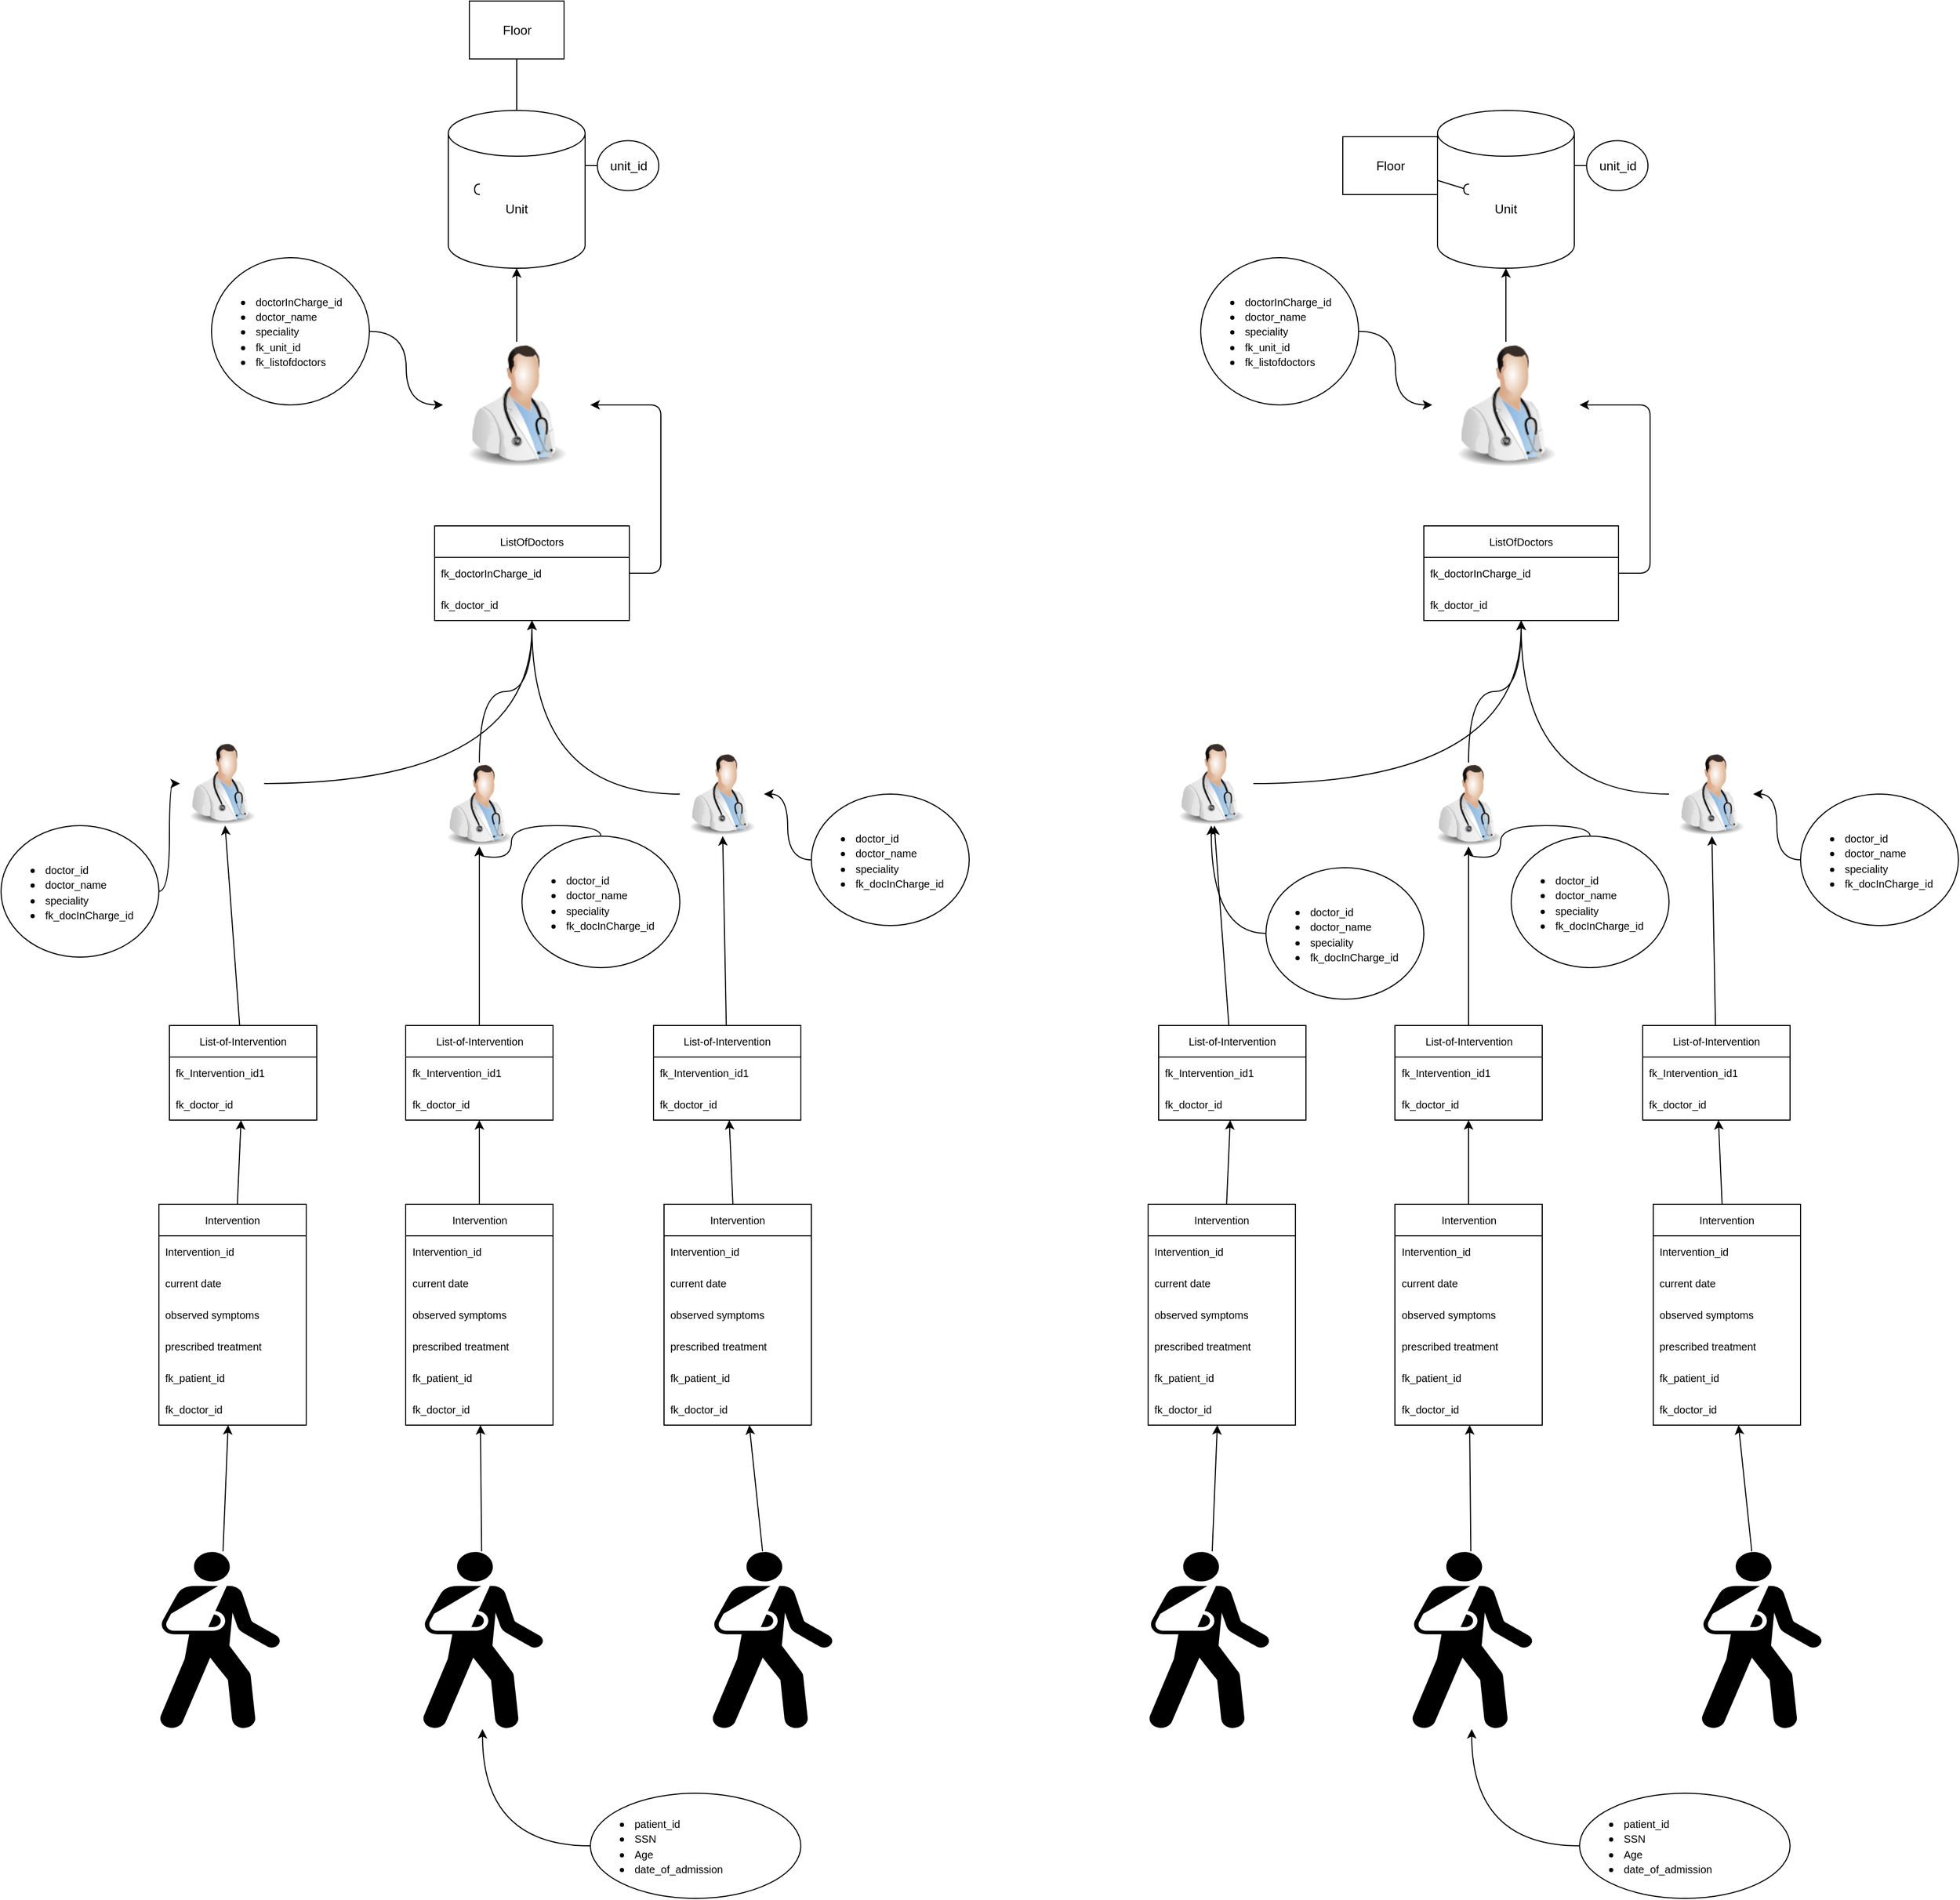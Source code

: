 <mxfile>
    <diagram id="FHEGfaFArTB6uBRi6pnG" name="Purpose Defining Schema">
        <mxGraphModel dx="3130" dy="2566" grid="1" gridSize="10" guides="1" tooltips="1" connect="1" arrows="1" fold="1" page="1" pageScale="1" pageWidth="827" pageHeight="1169" math="0" shadow="0">
            <root>
                <mxCell id="0"/>
                <mxCell id="1" parent="0"/>
                <mxCell id="2" value="Unit" style="shape=cylinder3;whiteSpace=wrap;html=1;boundedLbl=1;backgroundOutline=1;size=21.762;" parent="1" vertex="1">
                    <mxGeometry x="275" y="-480" width="130" height="150" as="geometry"/>
                </mxCell>
                <mxCell id="4" value="unit_id" style="shape=umlBoundary;whiteSpace=wrap;html=1;" parent="1" vertex="1">
                    <mxGeometry x="405" y="-451.25" width="70" height="47.5" as="geometry"/>
                </mxCell>
                <mxCell id="5" value="Floor" style="html=1;rounded=0;" parent="1" vertex="1">
                    <mxGeometry x="295" y="-584" width="90" height="55" as="geometry"/>
                </mxCell>
                <mxCell id="6" value="" style="endArrow=none;html=1;rounded=0;align=center;verticalAlign=top;endFill=0;labelBackgroundColor=none;endSize=2;exitX=0.5;exitY=1;exitDx=0;exitDy=0;entryX=0.5;entryY=0;entryDx=0;entryDy=0;entryPerimeter=0;" parent="1" source="5" target="2" edge="1">
                    <mxGeometry relative="1" as="geometry">
                        <mxPoint x="275" y="-413.534" as="sourcePoint"/>
                        <mxPoint x="300" y="-406" as="targetPoint"/>
                    </mxGeometry>
                </mxCell>
                <mxCell id="7" value="" style="shape=requiredInterface;html=1;fontSize=11;align=center;fillColor=none;points=[];aspect=fixed;resizable=0;verticalAlign=bottom;labelPosition=center;verticalLabelPosition=top;flipH=1;" parent="1" vertex="1">
                    <mxGeometry x="300" y="-410" width="5" height="10" as="geometry"/>
                </mxCell>
                <mxCell id="102" style="edgeStyle=none;html=1;fontSize=10;" parent="1" source="19" target="2" edge="1">
                    <mxGeometry relative="1" as="geometry"/>
                </mxCell>
                <mxCell id="19" value="" style="image;html=1;image=img/lib/clip_art/people/Doctor_Man_128x128.png" parent="1" vertex="1">
                    <mxGeometry x="270" y="-260" width="140" height="120" as="geometry"/>
                </mxCell>
                <mxCell id="114" style="edgeStyle=orthogonalEdgeStyle;curved=1;html=1;fontSize=10;" parent="1" source="22" target="104" edge="1">
                    <mxGeometry relative="1" as="geometry"/>
                </mxCell>
                <mxCell id="22" value="" style="image;html=1;image=img/lib/clip_art/people/Doctor_Man_128x128.png" parent="1" vertex="1">
                    <mxGeometry x="20" y="120" width="80" height="80" as="geometry"/>
                </mxCell>
                <mxCell id="115" style="edgeStyle=orthogonalEdgeStyle;curved=1;html=1;fontSize=10;" parent="1" source="23" target="104" edge="1">
                    <mxGeometry relative="1" as="geometry"/>
                </mxCell>
                <mxCell id="23" value="" style="image;html=1;image=img/lib/clip_art/people/Doctor_Man_128x128.png" parent="1" vertex="1">
                    <mxGeometry x="262" y="140" width="85" height="80" as="geometry"/>
                </mxCell>
                <mxCell id="116" style="edgeStyle=orthogonalEdgeStyle;curved=1;html=1;fontSize=10;" parent="1" source="24" target="104" edge="1">
                    <mxGeometry relative="1" as="geometry"/>
                </mxCell>
                <mxCell id="24" value="" style="image;html=1;image=img/lib/clip_art/people/Doctor_Man_128x128.png" parent="1" vertex="1">
                    <mxGeometry x="495" y="130" width="80" height="80" as="geometry"/>
                </mxCell>
                <mxCell id="76" style="html=1;fontSize=10;" parent="1" source="34" target="61" edge="1">
                    <mxGeometry relative="1" as="geometry"/>
                </mxCell>
                <mxCell id="34" value="" style="shape=mxgraph.signs.healthcare.out_patient;html=1;pointerEvents=1;fillColor=#000000;strokeColor=none;verticalLabelPosition=bottom;verticalAlign=top;align=center;" parent="1" vertex="1">
                    <mxGeometry x="250" y="890" width="115" height="169" as="geometry"/>
                </mxCell>
                <mxCell id="36" style="edgeStyle=orthogonalEdgeStyle;html=1;fontSize=10;curved=1;" parent="1" source="110" target="24" edge="1">
                    <mxGeometry relative="1" as="geometry">
                        <mxPoint x="680" y="145" as="sourcePoint"/>
                    </mxGeometry>
                </mxCell>
                <mxCell id="38" style="edgeStyle=orthogonalEdgeStyle;curved=1;html=1;fontSize=10;" parent="1" source="37" target="19" edge="1">
                    <mxGeometry relative="1" as="geometry"/>
                </mxCell>
                <mxCell id="37" value="&lt;ul style=&quot;&quot;&gt;&lt;li style=&quot;text-align: justify;&quot;&gt;&lt;font style=&quot;font-size: 10px;&quot;&gt;doctorInCharge_id&lt;/font&gt;&lt;/li&gt;&lt;li style=&quot;text-align: justify;&quot;&gt;&lt;font style=&quot;font-size: 10px;&quot;&gt;doctor_name&lt;/font&gt;&lt;/li&gt;&lt;li style=&quot;text-align: justify;&quot;&gt;&lt;font style=&quot;font-size: 10px;&quot;&gt;speciality&lt;/font&gt;&lt;/li&gt;&lt;li style=&quot;text-align: justify;&quot;&gt;&lt;font style=&quot;font-size: 10px;&quot;&gt;fk_unit_id&lt;/font&gt;&lt;/li&gt;&lt;li style=&quot;text-align: justify;&quot;&gt;&lt;font style=&quot;font-size: 10px;&quot;&gt;fk_listofdoctors&lt;/font&gt;&lt;/li&gt;&lt;/ul&gt;" style="ellipse;whiteSpace=wrap;html=1;align=left;" parent="1" vertex="1">
                    <mxGeometry x="50" y="-340" width="150" height="140" as="geometry"/>
                </mxCell>
                <mxCell id="41" style="edgeStyle=orthogonalEdgeStyle;curved=1;html=1;fontSize=10;" parent="1" source="40" target="23" edge="1">
                    <mxGeometry relative="1" as="geometry"/>
                </mxCell>
                <mxCell id="40" value="&lt;ul style=&quot;&quot;&gt;&lt;li style=&quot;text-align: justify;&quot;&gt;&lt;font style=&quot;font-size: 10px;&quot;&gt;doctor_id&lt;/font&gt;&lt;/li&gt;&lt;li style=&quot;text-align: justify;&quot;&gt;&lt;font style=&quot;font-size: 10px;&quot;&gt;doctor_name&lt;/font&gt;&lt;/li&gt;&lt;li style=&quot;text-align: justify;&quot;&gt;&lt;font style=&quot;font-size: 10px;&quot;&gt;speciality&lt;/font&gt;&lt;/li&gt;&lt;li style=&quot;text-align: justify;&quot;&gt;&lt;font style=&quot;font-size: 10px;&quot;&gt;fk_docInCharge_id&lt;/font&gt;&lt;/li&gt;&lt;/ul&gt;" style="ellipse;whiteSpace=wrap;html=1;align=left;" parent="1" vertex="1">
                    <mxGeometry x="345" y="210" width="150" height="125" as="geometry"/>
                </mxCell>
                <mxCell id="100" style="edgeStyle=none;html=1;fontSize=10;" parent="1" source="46" target="23" edge="1">
                    <mxGeometry relative="1" as="geometry"/>
                </mxCell>
                <mxCell id="46" value="List-of-Intervention" style="swimlane;fontStyle=0;childLayout=stackLayout;horizontal=1;startSize=30;horizontalStack=0;resizeParent=1;resizeParentMax=0;resizeLast=0;collapsible=1;marginBottom=0;whiteSpace=wrap;html=1;fontSize=10;" parent="1" vertex="1">
                    <mxGeometry x="234.5" y="390" width="140" height="90" as="geometry"/>
                </mxCell>
                <mxCell id="47" value="fk_Intervention_id1" style="text;strokeColor=none;fillColor=none;align=left;verticalAlign=middle;spacingLeft=4;spacingRight=4;overflow=hidden;points=[[0,0.5],[1,0.5]];portConstraint=eastwest;rotatable=0;whiteSpace=wrap;html=1;fontSize=10;" parent="46" vertex="1">
                    <mxGeometry y="30" width="140" height="30" as="geometry"/>
                </mxCell>
                <mxCell id="48" value="fk_doctor_id" style="text;strokeColor=none;fillColor=none;align=left;verticalAlign=middle;spacingLeft=4;spacingRight=4;overflow=hidden;points=[[0,0.5],[1,0.5]];portConstraint=eastwest;rotatable=0;whiteSpace=wrap;html=1;fontSize=10;" parent="46" vertex="1">
                    <mxGeometry y="60" width="140" height="30" as="geometry"/>
                </mxCell>
                <mxCell id="92" style="edgeStyle=none;html=1;fontSize=10;" parent="1" source="61" target="46" edge="1">
                    <mxGeometry relative="1" as="geometry"/>
                </mxCell>
                <mxCell id="61" value="Intervention" style="swimlane;fontStyle=0;childLayout=stackLayout;horizontal=1;startSize=30;horizontalStack=0;resizeParent=1;resizeParentMax=0;resizeLast=0;collapsible=1;marginBottom=0;whiteSpace=wrap;html=1;fontSize=10;" parent="1" vertex="1">
                    <mxGeometry x="234.5" y="560" width="140" height="210" as="geometry"/>
                </mxCell>
                <mxCell id="62" value="Intervention_id" style="text;strokeColor=none;fillColor=none;align=left;verticalAlign=middle;spacingLeft=4;spacingRight=4;overflow=hidden;points=[[0,0.5],[1,0.5]];portConstraint=eastwest;rotatable=0;whiteSpace=wrap;html=1;fontSize=10;" parent="61" vertex="1">
                    <mxGeometry y="30" width="140" height="30" as="geometry"/>
                </mxCell>
                <mxCell id="63" value="current date" style="text;strokeColor=none;fillColor=none;align=left;verticalAlign=middle;spacingLeft=4;spacingRight=4;overflow=hidden;points=[[0,0.5],[1,0.5]];portConstraint=eastwest;rotatable=0;whiteSpace=wrap;html=1;fontSize=10;" parent="61" vertex="1">
                    <mxGeometry y="60" width="140" height="30" as="geometry"/>
                </mxCell>
                <mxCell id="64" value="observed symptoms" style="text;strokeColor=none;fillColor=none;align=left;verticalAlign=middle;spacingLeft=4;spacingRight=4;overflow=hidden;points=[[0,0.5],[1,0.5]];portConstraint=eastwest;rotatable=0;whiteSpace=wrap;html=1;fontSize=10;" parent="61" vertex="1">
                    <mxGeometry y="90" width="140" height="30" as="geometry"/>
                </mxCell>
                <mxCell id="65" value="prescribed treatment" style="text;strokeColor=none;fillColor=none;align=left;verticalAlign=middle;spacingLeft=4;spacingRight=4;overflow=hidden;points=[[0,0.5],[1,0.5]];portConstraint=eastwest;rotatable=0;whiteSpace=wrap;html=1;fontSize=10;" parent="61" vertex="1">
                    <mxGeometry y="120" width="140" height="30" as="geometry"/>
                </mxCell>
                <mxCell id="66" value="fk_patient_id" style="text;strokeColor=none;fillColor=none;align=left;verticalAlign=middle;spacingLeft=4;spacingRight=4;overflow=hidden;points=[[0,0.5],[1,0.5]];portConstraint=eastwest;rotatable=0;whiteSpace=wrap;html=1;fontSize=10;" parent="61" vertex="1">
                    <mxGeometry y="150" width="140" height="30" as="geometry"/>
                </mxCell>
                <mxCell id="67" value="fk_doctor_id" style="text;strokeColor=none;fillColor=none;align=left;verticalAlign=middle;spacingLeft=4;spacingRight=4;overflow=hidden;points=[[0,0.5],[1,0.5]];portConstraint=eastwest;rotatable=0;whiteSpace=wrap;html=1;fontSize=10;" parent="61" vertex="1">
                    <mxGeometry y="180" width="140" height="30" as="geometry"/>
                </mxCell>
                <mxCell id="101" style="edgeStyle=none;html=1;fontSize=10;" parent="1" source="68" target="24" edge="1">
                    <mxGeometry relative="1" as="geometry"/>
                </mxCell>
                <mxCell id="68" value="List-of-Intervention" style="swimlane;fontStyle=0;childLayout=stackLayout;horizontal=1;startSize=30;horizontalStack=0;resizeParent=1;resizeParentMax=0;resizeLast=0;collapsible=1;marginBottom=0;whiteSpace=wrap;html=1;fontSize=10;" parent="1" vertex="1">
                    <mxGeometry x="470" y="390" width="140" height="90" as="geometry"/>
                </mxCell>
                <mxCell id="69" value="fk_Intervention_id1" style="text;strokeColor=none;fillColor=none;align=left;verticalAlign=middle;spacingLeft=4;spacingRight=4;overflow=hidden;points=[[0,0.5],[1,0.5]];portConstraint=eastwest;rotatable=0;whiteSpace=wrap;html=1;fontSize=10;" parent="68" vertex="1">
                    <mxGeometry y="30" width="140" height="30" as="geometry"/>
                </mxCell>
                <mxCell id="70" value="fk_doctor_id" style="text;strokeColor=none;fillColor=none;align=left;verticalAlign=middle;spacingLeft=4;spacingRight=4;overflow=hidden;points=[[0,0.5],[1,0.5]];portConstraint=eastwest;rotatable=0;whiteSpace=wrap;html=1;fontSize=10;" parent="68" vertex="1">
                    <mxGeometry y="60" width="140" height="30" as="geometry"/>
                </mxCell>
                <mxCell id="98" style="edgeStyle=none;html=1;fontSize=10;" parent="1" source="71" target="22" edge="1">
                    <mxGeometry relative="1" as="geometry"/>
                </mxCell>
                <mxCell id="71" value="List-of-Intervention" style="swimlane;fontStyle=0;childLayout=stackLayout;horizontal=1;startSize=30;horizontalStack=0;resizeParent=1;resizeParentMax=0;resizeLast=0;collapsible=1;marginBottom=0;whiteSpace=wrap;html=1;fontSize=10;" parent="1" vertex="1">
                    <mxGeometry x="10" y="390" width="140" height="90" as="geometry"/>
                </mxCell>
                <mxCell id="72" value="fk_Intervention_id1" style="text;strokeColor=none;fillColor=none;align=left;verticalAlign=middle;spacingLeft=4;spacingRight=4;overflow=hidden;points=[[0,0.5],[1,0.5]];portConstraint=eastwest;rotatable=0;whiteSpace=wrap;html=1;fontSize=10;" parent="71" vertex="1">
                    <mxGeometry y="30" width="140" height="30" as="geometry"/>
                </mxCell>
                <mxCell id="73" value="fk_doctor_id" style="text;strokeColor=none;fillColor=none;align=left;verticalAlign=middle;spacingLeft=4;spacingRight=4;overflow=hidden;points=[[0,0.5],[1,0.5]];portConstraint=eastwest;rotatable=0;whiteSpace=wrap;html=1;fontSize=10;" parent="71" vertex="1">
                    <mxGeometry y="60" width="140" height="30" as="geometry"/>
                </mxCell>
                <mxCell id="75" style="edgeStyle=orthogonalEdgeStyle;html=1;fontSize=10;curved=1;" parent="1" source="74" target="34" edge="1">
                    <mxGeometry relative="1" as="geometry"/>
                </mxCell>
                <mxCell id="74" value="&lt;ul style=&quot;&quot;&gt;&lt;li&gt;&lt;span style=&quot;font-size: 10px;&quot;&gt;patient_id&lt;/span&gt;&lt;/li&gt;&lt;li&gt;&lt;span style=&quot;font-size: 10px;&quot;&gt;SSN&lt;/span&gt;&lt;/li&gt;&lt;li&gt;&lt;span style=&quot;font-size: 10px;&quot;&gt;Age&lt;/span&gt;&lt;/li&gt;&lt;li&gt;&lt;span style=&quot;font-size: 10px;&quot;&gt;date_of_admission&lt;/span&gt;&lt;/li&gt;&lt;/ul&gt;" style="ellipse;whiteSpace=wrap;html=1;align=left;" parent="1" vertex="1">
                    <mxGeometry x="410" y="1120" width="200" height="100" as="geometry"/>
                </mxCell>
                <mxCell id="91" style="edgeStyle=none;html=1;fontSize=10;" parent="1" source="77" target="71" edge="1">
                    <mxGeometry relative="1" as="geometry"/>
                </mxCell>
                <mxCell id="77" value="Intervention" style="swimlane;fontStyle=0;childLayout=stackLayout;horizontal=1;startSize=30;horizontalStack=0;resizeParent=1;resizeParentMax=0;resizeLast=0;collapsible=1;marginBottom=0;whiteSpace=wrap;html=1;fontSize=10;" parent="1" vertex="1">
                    <mxGeometry y="560" width="140" height="210" as="geometry"/>
                </mxCell>
                <mxCell id="78" value="Intervention_id" style="text;strokeColor=none;fillColor=none;align=left;verticalAlign=middle;spacingLeft=4;spacingRight=4;overflow=hidden;points=[[0,0.5],[1,0.5]];portConstraint=eastwest;rotatable=0;whiteSpace=wrap;html=1;fontSize=10;" parent="77" vertex="1">
                    <mxGeometry y="30" width="140" height="30" as="geometry"/>
                </mxCell>
                <mxCell id="79" value="current date" style="text;strokeColor=none;fillColor=none;align=left;verticalAlign=middle;spacingLeft=4;spacingRight=4;overflow=hidden;points=[[0,0.5],[1,0.5]];portConstraint=eastwest;rotatable=0;whiteSpace=wrap;html=1;fontSize=10;" parent="77" vertex="1">
                    <mxGeometry y="60" width="140" height="30" as="geometry"/>
                </mxCell>
                <mxCell id="80" value="observed symptoms" style="text;strokeColor=none;fillColor=none;align=left;verticalAlign=middle;spacingLeft=4;spacingRight=4;overflow=hidden;points=[[0,0.5],[1,0.5]];portConstraint=eastwest;rotatable=0;whiteSpace=wrap;html=1;fontSize=10;" parent="77" vertex="1">
                    <mxGeometry y="90" width="140" height="30" as="geometry"/>
                </mxCell>
                <mxCell id="81" value="prescribed treatment" style="text;strokeColor=none;fillColor=none;align=left;verticalAlign=middle;spacingLeft=4;spacingRight=4;overflow=hidden;points=[[0,0.5],[1,0.5]];portConstraint=eastwest;rotatable=0;whiteSpace=wrap;html=1;fontSize=10;" parent="77" vertex="1">
                    <mxGeometry y="120" width="140" height="30" as="geometry"/>
                </mxCell>
                <mxCell id="82" value="fk_patient_id" style="text;strokeColor=none;fillColor=none;align=left;verticalAlign=middle;spacingLeft=4;spacingRight=4;overflow=hidden;points=[[0,0.5],[1,0.5]];portConstraint=eastwest;rotatable=0;whiteSpace=wrap;html=1;fontSize=10;" parent="77" vertex="1">
                    <mxGeometry y="150" width="140" height="30" as="geometry"/>
                </mxCell>
                <mxCell id="83" value="fk_doctor_id" style="text;strokeColor=none;fillColor=none;align=left;verticalAlign=middle;spacingLeft=4;spacingRight=4;overflow=hidden;points=[[0,0.5],[1,0.5]];portConstraint=eastwest;rotatable=0;whiteSpace=wrap;html=1;fontSize=10;" parent="77" vertex="1">
                    <mxGeometry y="180" width="140" height="30" as="geometry"/>
                </mxCell>
                <mxCell id="93" style="edgeStyle=none;html=1;fontSize=10;" parent="1" source="84" target="68" edge="1">
                    <mxGeometry relative="1" as="geometry"/>
                </mxCell>
                <mxCell id="84" value="Intervention" style="swimlane;fontStyle=0;childLayout=stackLayout;horizontal=1;startSize=30;horizontalStack=0;resizeParent=1;resizeParentMax=0;resizeLast=0;collapsible=1;marginBottom=0;whiteSpace=wrap;html=1;fontSize=10;" parent="1" vertex="1">
                    <mxGeometry x="480" y="560" width="140" height="210" as="geometry"/>
                </mxCell>
                <mxCell id="85" value="Intervention_id" style="text;strokeColor=none;fillColor=none;align=left;verticalAlign=middle;spacingLeft=4;spacingRight=4;overflow=hidden;points=[[0,0.5],[1,0.5]];portConstraint=eastwest;rotatable=0;whiteSpace=wrap;html=1;fontSize=10;" parent="84" vertex="1">
                    <mxGeometry y="30" width="140" height="30" as="geometry"/>
                </mxCell>
                <mxCell id="86" value="current date" style="text;strokeColor=none;fillColor=none;align=left;verticalAlign=middle;spacingLeft=4;spacingRight=4;overflow=hidden;points=[[0,0.5],[1,0.5]];portConstraint=eastwest;rotatable=0;whiteSpace=wrap;html=1;fontSize=10;" parent="84" vertex="1">
                    <mxGeometry y="60" width="140" height="30" as="geometry"/>
                </mxCell>
                <mxCell id="87" value="observed symptoms" style="text;strokeColor=none;fillColor=none;align=left;verticalAlign=middle;spacingLeft=4;spacingRight=4;overflow=hidden;points=[[0,0.5],[1,0.5]];portConstraint=eastwest;rotatable=0;whiteSpace=wrap;html=1;fontSize=10;" parent="84" vertex="1">
                    <mxGeometry y="90" width="140" height="30" as="geometry"/>
                </mxCell>
                <mxCell id="88" value="prescribed treatment" style="text;strokeColor=none;fillColor=none;align=left;verticalAlign=middle;spacingLeft=4;spacingRight=4;overflow=hidden;points=[[0,0.5],[1,0.5]];portConstraint=eastwest;rotatable=0;whiteSpace=wrap;html=1;fontSize=10;" parent="84" vertex="1">
                    <mxGeometry y="120" width="140" height="30" as="geometry"/>
                </mxCell>
                <mxCell id="89" value="fk_patient_id" style="text;strokeColor=none;fillColor=none;align=left;verticalAlign=middle;spacingLeft=4;spacingRight=4;overflow=hidden;points=[[0,0.5],[1,0.5]];portConstraint=eastwest;rotatable=0;whiteSpace=wrap;html=1;fontSize=10;" parent="84" vertex="1">
                    <mxGeometry y="150" width="140" height="30" as="geometry"/>
                </mxCell>
                <mxCell id="90" value="fk_doctor_id" style="text;strokeColor=none;fillColor=none;align=left;verticalAlign=middle;spacingLeft=4;spacingRight=4;overflow=hidden;points=[[0,0.5],[1,0.5]];portConstraint=eastwest;rotatable=0;whiteSpace=wrap;html=1;fontSize=10;" parent="84" vertex="1">
                    <mxGeometry y="180" width="140" height="30" as="geometry"/>
                </mxCell>
                <mxCell id="96" style="edgeStyle=none;html=1;fontSize=10;" parent="1" source="94" target="77" edge="1">
                    <mxGeometry relative="1" as="geometry"/>
                </mxCell>
                <mxCell id="94" value="" style="shape=mxgraph.signs.healthcare.out_patient;html=1;pointerEvents=1;fillColor=#000000;strokeColor=none;verticalLabelPosition=bottom;verticalAlign=top;align=center;" parent="1" vertex="1">
                    <mxGeometry y="890" width="115" height="169" as="geometry"/>
                </mxCell>
                <mxCell id="97" style="edgeStyle=none;html=1;fontSize=10;" parent="1" source="95" target="84" edge="1">
                    <mxGeometry relative="1" as="geometry"/>
                </mxCell>
                <mxCell id="95" value="" style="shape=mxgraph.signs.healthcare.out_patient;html=1;pointerEvents=1;fillColor=#000000;strokeColor=none;verticalLabelPosition=bottom;verticalAlign=top;align=center;" parent="1" vertex="1">
                    <mxGeometry x="525" y="890" width="115" height="169" as="geometry"/>
                </mxCell>
                <mxCell id="117" style="edgeStyle=entityRelationEdgeStyle;html=1;fontSize=10;" parent="1" source="104" target="19" edge="1">
                    <mxGeometry relative="1" as="geometry"/>
                </mxCell>
                <mxCell id="104" value="ListOfDoctors" style="swimlane;fontStyle=0;childLayout=stackLayout;horizontal=1;startSize=30;horizontalStack=0;resizeParent=1;resizeParentMax=0;resizeLast=0;collapsible=1;marginBottom=0;whiteSpace=wrap;html=1;fontSize=10;" parent="1" vertex="1">
                    <mxGeometry x="262" y="-85" width="185" height="90" as="geometry"/>
                </mxCell>
                <mxCell id="105" value="fk_doctorInCharge_id" style="text;strokeColor=none;fillColor=none;align=left;verticalAlign=middle;spacingLeft=4;spacingRight=4;overflow=hidden;points=[[0,0.5],[1,0.5]];portConstraint=eastwest;rotatable=0;whiteSpace=wrap;html=1;fontSize=10;" parent="104" vertex="1">
                    <mxGeometry y="30" width="185" height="30" as="geometry"/>
                </mxCell>
                <mxCell id="106" value="fk_doctor_id" style="text;strokeColor=none;fillColor=none;align=left;verticalAlign=middle;spacingLeft=4;spacingRight=4;overflow=hidden;points=[[0,0.5],[1,0.5]];portConstraint=eastwest;rotatable=0;whiteSpace=wrap;html=1;fontSize=10;" parent="104" vertex="1">
                    <mxGeometry y="60" width="185" height="30" as="geometry"/>
                </mxCell>
                <mxCell id="110" value="&lt;ul style=&quot;&quot;&gt;&lt;li style=&quot;text-align: justify;&quot;&gt;&lt;font style=&quot;font-size: 10px;&quot;&gt;doctor_id&lt;/font&gt;&lt;/li&gt;&lt;li style=&quot;text-align: justify;&quot;&gt;&lt;font style=&quot;font-size: 10px;&quot;&gt;doctor_name&lt;/font&gt;&lt;/li&gt;&lt;li style=&quot;text-align: justify;&quot;&gt;&lt;font style=&quot;font-size: 10px;&quot;&gt;speciality&lt;/font&gt;&lt;/li&gt;&lt;li style=&quot;text-align: justify;&quot;&gt;&lt;font style=&quot;font-size: 10px;&quot;&gt;fk_docInCharge_id&lt;/font&gt;&lt;/li&gt;&lt;/ul&gt;" style="ellipse;whiteSpace=wrap;html=1;align=left;" parent="1" vertex="1">
                    <mxGeometry x="620" y="170" width="150" height="125" as="geometry"/>
                </mxCell>
                <mxCell id="113" style="edgeStyle=orthogonalEdgeStyle;html=1;fontSize=10;curved=1;" parent="1" source="112" target="22" edge="1">
                    <mxGeometry relative="1" as="geometry"/>
                </mxCell>
                <mxCell id="112" value="&lt;ul style=&quot;&quot;&gt;&lt;li style=&quot;text-align: justify;&quot;&gt;&lt;font style=&quot;font-size: 10px;&quot;&gt;doctor_id&lt;/font&gt;&lt;/li&gt;&lt;li style=&quot;text-align: justify;&quot;&gt;&lt;font style=&quot;font-size: 10px;&quot;&gt;doctor_name&lt;/font&gt;&lt;/li&gt;&lt;li style=&quot;text-align: justify;&quot;&gt;&lt;font style=&quot;font-size: 10px;&quot;&gt;speciality&lt;/font&gt;&lt;/li&gt;&lt;li style=&quot;text-align: justify;&quot;&gt;&lt;font style=&quot;font-size: 10px;&quot;&gt;fk_docInCharge_id&lt;/font&gt;&lt;/li&gt;&lt;/ul&gt;" style="ellipse;whiteSpace=wrap;html=1;align=left;" parent="1" vertex="1">
                    <mxGeometry x="-150" y="200" width="150" height="125" as="geometry"/>
                </mxCell>
                <mxCell id="256" value="Unit" style="shape=cylinder3;whiteSpace=wrap;html=1;boundedLbl=1;backgroundOutline=1;size=21.762;" parent="1" vertex="1">
                    <mxGeometry x="1215" y="-480" width="130" height="150" as="geometry"/>
                </mxCell>
                <mxCell id="257" value="unit_id" style="shape=umlBoundary;whiteSpace=wrap;html=1;" parent="1" vertex="1">
                    <mxGeometry x="1345" y="-451.25" width="70" height="47.5" as="geometry"/>
                </mxCell>
                <mxCell id="258" value="Floor" style="html=1;rounded=0;" parent="1" vertex="1">
                    <mxGeometry x="1125" y="-455" width="90" height="55" as="geometry"/>
                </mxCell>
                <mxCell id="259" value="" style="endArrow=none;html=1;rounded=0;align=center;verticalAlign=top;endFill=0;labelBackgroundColor=none;endSize=2;" parent="1" target="260" edge="1">
                    <mxGeometry relative="1" as="geometry">
                        <mxPoint x="1215" y="-413.534" as="sourcePoint"/>
                    </mxGeometry>
                </mxCell>
                <mxCell id="260" value="" style="shape=requiredInterface;html=1;fontSize=11;align=center;fillColor=none;points=[];aspect=fixed;resizable=0;verticalAlign=bottom;labelPosition=center;verticalLabelPosition=top;flipH=1;" parent="1" vertex="1">
                    <mxGeometry x="1240" y="-410" width="5" height="10" as="geometry"/>
                </mxCell>
                <mxCell id="261" style="edgeStyle=none;html=1;fontSize=10;" parent="1" source="262" target="256" edge="1">
                    <mxGeometry relative="1" as="geometry"/>
                </mxCell>
                <mxCell id="262" value="" style="image;html=1;image=img/lib/clip_art/people/Doctor_Man_128x128.png" parent="1" vertex="1">
                    <mxGeometry x="1210" y="-260" width="140" height="120" as="geometry"/>
                </mxCell>
                <mxCell id="263" style="edgeStyle=orthogonalEdgeStyle;curved=1;html=1;fontSize=10;" parent="1" source="264" target="319" edge="1">
                    <mxGeometry relative="1" as="geometry"/>
                </mxCell>
                <mxCell id="264" value="" style="image;html=1;image=img/lib/clip_art/people/Doctor_Man_128x128.png" parent="1" vertex="1">
                    <mxGeometry x="960" y="120" width="80" height="80" as="geometry"/>
                </mxCell>
                <mxCell id="265" style="edgeStyle=orthogonalEdgeStyle;curved=1;html=1;fontSize=10;" parent="1" source="266" target="319" edge="1">
                    <mxGeometry relative="1" as="geometry"/>
                </mxCell>
                <mxCell id="266" value="" style="image;html=1;image=img/lib/clip_art/people/Doctor_Man_128x128.png" parent="1" vertex="1">
                    <mxGeometry x="1202" y="140" width="85" height="80" as="geometry"/>
                </mxCell>
                <mxCell id="267" style="edgeStyle=orthogonalEdgeStyle;curved=1;html=1;fontSize=10;" parent="1" source="268" target="319" edge="1">
                    <mxGeometry relative="1" as="geometry"/>
                </mxCell>
                <mxCell id="268" value="" style="image;html=1;image=img/lib/clip_art/people/Doctor_Man_128x128.png" parent="1" vertex="1">
                    <mxGeometry x="1435" y="130" width="80" height="80" as="geometry"/>
                </mxCell>
                <mxCell id="269" style="html=1;fontSize=10;" parent="1" source="270" target="281" edge="1">
                    <mxGeometry relative="1" as="geometry"/>
                </mxCell>
                <mxCell id="270" value="" style="shape=mxgraph.signs.healthcare.out_patient;html=1;pointerEvents=1;fillColor=#000000;strokeColor=none;verticalLabelPosition=bottom;verticalAlign=top;align=center;" parent="1" vertex="1">
                    <mxGeometry x="1190" y="890" width="115" height="169" as="geometry"/>
                </mxCell>
                <mxCell id="271" style="edgeStyle=orthogonalEdgeStyle;html=1;fontSize=10;curved=1;" parent="1" source="322" target="268" edge="1">
                    <mxGeometry relative="1" as="geometry">
                        <mxPoint x="1620" y="145" as="sourcePoint"/>
                    </mxGeometry>
                </mxCell>
                <mxCell id="272" style="edgeStyle=orthogonalEdgeStyle;curved=1;html=1;fontSize=10;" parent="1" source="273" target="262" edge="1">
                    <mxGeometry relative="1" as="geometry"/>
                </mxCell>
                <mxCell id="273" value="&lt;ul style=&quot;&quot;&gt;&lt;li style=&quot;text-align: justify;&quot;&gt;&lt;font style=&quot;font-size: 10px;&quot;&gt;doctorInCharge_id&lt;/font&gt;&lt;/li&gt;&lt;li style=&quot;text-align: justify;&quot;&gt;&lt;font style=&quot;font-size: 10px;&quot;&gt;doctor_name&lt;/font&gt;&lt;/li&gt;&lt;li style=&quot;text-align: justify;&quot;&gt;&lt;font style=&quot;font-size: 10px;&quot;&gt;speciality&lt;/font&gt;&lt;/li&gt;&lt;li style=&quot;text-align: justify;&quot;&gt;&lt;font style=&quot;font-size: 10px;&quot;&gt;fk_unit_id&lt;/font&gt;&lt;/li&gt;&lt;li style=&quot;text-align: justify;&quot;&gt;&lt;font style=&quot;font-size: 10px;&quot;&gt;fk_listofdoctors&lt;/font&gt;&lt;/li&gt;&lt;/ul&gt;" style="ellipse;whiteSpace=wrap;html=1;align=left;" parent="1" vertex="1">
                    <mxGeometry x="990" y="-340" width="150" height="140" as="geometry"/>
                </mxCell>
                <mxCell id="274" style="edgeStyle=orthogonalEdgeStyle;curved=1;html=1;fontSize=10;" parent="1" source="275" target="266" edge="1">
                    <mxGeometry relative="1" as="geometry"/>
                </mxCell>
                <mxCell id="275" value="&lt;ul style=&quot;&quot;&gt;&lt;li style=&quot;text-align: justify;&quot;&gt;&lt;font style=&quot;font-size: 10px;&quot;&gt;doctor_id&lt;/font&gt;&lt;/li&gt;&lt;li style=&quot;text-align: justify;&quot;&gt;&lt;font style=&quot;font-size: 10px;&quot;&gt;doctor_name&lt;/font&gt;&lt;/li&gt;&lt;li style=&quot;text-align: justify;&quot;&gt;&lt;font style=&quot;font-size: 10px;&quot;&gt;speciality&lt;/font&gt;&lt;/li&gt;&lt;li style=&quot;text-align: justify;&quot;&gt;&lt;font style=&quot;font-size: 10px;&quot;&gt;fk_docInCharge_id&lt;/font&gt;&lt;/li&gt;&lt;/ul&gt;" style="ellipse;whiteSpace=wrap;html=1;align=left;" parent="1" vertex="1">
                    <mxGeometry x="1285" y="210" width="150" height="125" as="geometry"/>
                </mxCell>
                <mxCell id="276" style="edgeStyle=none;html=1;fontSize=10;" parent="1" source="277" target="266" edge="1">
                    <mxGeometry relative="1" as="geometry"/>
                </mxCell>
                <mxCell id="277" value="List-of-Intervention" style="swimlane;fontStyle=0;childLayout=stackLayout;horizontal=1;startSize=30;horizontalStack=0;resizeParent=1;resizeParentMax=0;resizeLast=0;collapsible=1;marginBottom=0;whiteSpace=wrap;html=1;fontSize=10;" parent="1" vertex="1">
                    <mxGeometry x="1174.5" y="390" width="140" height="90" as="geometry"/>
                </mxCell>
                <mxCell id="278" value="fk_Intervention_id1" style="text;strokeColor=none;fillColor=none;align=left;verticalAlign=middle;spacingLeft=4;spacingRight=4;overflow=hidden;points=[[0,0.5],[1,0.5]];portConstraint=eastwest;rotatable=0;whiteSpace=wrap;html=1;fontSize=10;" parent="277" vertex="1">
                    <mxGeometry y="30" width="140" height="30" as="geometry"/>
                </mxCell>
                <mxCell id="279" value="fk_doctor_id" style="text;strokeColor=none;fillColor=none;align=left;verticalAlign=middle;spacingLeft=4;spacingRight=4;overflow=hidden;points=[[0,0.5],[1,0.5]];portConstraint=eastwest;rotatable=0;whiteSpace=wrap;html=1;fontSize=10;" parent="277" vertex="1">
                    <mxGeometry y="60" width="140" height="30" as="geometry"/>
                </mxCell>
                <mxCell id="280" style="edgeStyle=none;html=1;fontSize=10;" parent="1" source="281" target="277" edge="1">
                    <mxGeometry relative="1" as="geometry"/>
                </mxCell>
                <mxCell id="281" value="Intervention" style="swimlane;fontStyle=0;childLayout=stackLayout;horizontal=1;startSize=30;horizontalStack=0;resizeParent=1;resizeParentMax=0;resizeLast=0;collapsible=1;marginBottom=0;whiteSpace=wrap;html=1;fontSize=10;" parent="1" vertex="1">
                    <mxGeometry x="1174.5" y="560" width="140" height="210" as="geometry"/>
                </mxCell>
                <mxCell id="282" value="Intervention_id" style="text;strokeColor=none;fillColor=none;align=left;verticalAlign=middle;spacingLeft=4;spacingRight=4;overflow=hidden;points=[[0,0.5],[1,0.5]];portConstraint=eastwest;rotatable=0;whiteSpace=wrap;html=1;fontSize=10;" parent="281" vertex="1">
                    <mxGeometry y="30" width="140" height="30" as="geometry"/>
                </mxCell>
                <mxCell id="283" value="current date" style="text;strokeColor=none;fillColor=none;align=left;verticalAlign=middle;spacingLeft=4;spacingRight=4;overflow=hidden;points=[[0,0.5],[1,0.5]];portConstraint=eastwest;rotatable=0;whiteSpace=wrap;html=1;fontSize=10;" parent="281" vertex="1">
                    <mxGeometry y="60" width="140" height="30" as="geometry"/>
                </mxCell>
                <mxCell id="284" value="observed symptoms" style="text;strokeColor=none;fillColor=none;align=left;verticalAlign=middle;spacingLeft=4;spacingRight=4;overflow=hidden;points=[[0,0.5],[1,0.5]];portConstraint=eastwest;rotatable=0;whiteSpace=wrap;html=1;fontSize=10;" parent="281" vertex="1">
                    <mxGeometry y="90" width="140" height="30" as="geometry"/>
                </mxCell>
                <mxCell id="285" value="prescribed treatment" style="text;strokeColor=none;fillColor=none;align=left;verticalAlign=middle;spacingLeft=4;spacingRight=4;overflow=hidden;points=[[0,0.5],[1,0.5]];portConstraint=eastwest;rotatable=0;whiteSpace=wrap;html=1;fontSize=10;" parent="281" vertex="1">
                    <mxGeometry y="120" width="140" height="30" as="geometry"/>
                </mxCell>
                <mxCell id="286" value="fk_patient_id" style="text;strokeColor=none;fillColor=none;align=left;verticalAlign=middle;spacingLeft=4;spacingRight=4;overflow=hidden;points=[[0,0.5],[1,0.5]];portConstraint=eastwest;rotatable=0;whiteSpace=wrap;html=1;fontSize=10;" parent="281" vertex="1">
                    <mxGeometry y="150" width="140" height="30" as="geometry"/>
                </mxCell>
                <mxCell id="287" value="fk_doctor_id" style="text;strokeColor=none;fillColor=none;align=left;verticalAlign=middle;spacingLeft=4;spacingRight=4;overflow=hidden;points=[[0,0.5],[1,0.5]];portConstraint=eastwest;rotatable=0;whiteSpace=wrap;html=1;fontSize=10;" parent="281" vertex="1">
                    <mxGeometry y="180" width="140" height="30" as="geometry"/>
                </mxCell>
                <mxCell id="288" style="edgeStyle=none;html=1;fontSize=10;" parent="1" source="289" target="268" edge="1">
                    <mxGeometry relative="1" as="geometry"/>
                </mxCell>
                <mxCell id="289" value="List-of-Intervention" style="swimlane;fontStyle=0;childLayout=stackLayout;horizontal=1;startSize=30;horizontalStack=0;resizeParent=1;resizeParentMax=0;resizeLast=0;collapsible=1;marginBottom=0;whiteSpace=wrap;html=1;fontSize=10;" parent="1" vertex="1">
                    <mxGeometry x="1410" y="390" width="140" height="90" as="geometry"/>
                </mxCell>
                <mxCell id="290" value="fk_Intervention_id1" style="text;strokeColor=none;fillColor=none;align=left;verticalAlign=middle;spacingLeft=4;spacingRight=4;overflow=hidden;points=[[0,0.5],[1,0.5]];portConstraint=eastwest;rotatable=0;whiteSpace=wrap;html=1;fontSize=10;" parent="289" vertex="1">
                    <mxGeometry y="30" width="140" height="30" as="geometry"/>
                </mxCell>
                <mxCell id="291" value="fk_doctor_id" style="text;strokeColor=none;fillColor=none;align=left;verticalAlign=middle;spacingLeft=4;spacingRight=4;overflow=hidden;points=[[0,0.5],[1,0.5]];portConstraint=eastwest;rotatable=0;whiteSpace=wrap;html=1;fontSize=10;" parent="289" vertex="1">
                    <mxGeometry y="60" width="140" height="30" as="geometry"/>
                </mxCell>
                <mxCell id="292" style="edgeStyle=none;html=1;fontSize=10;" parent="1" source="293" target="264" edge="1">
                    <mxGeometry relative="1" as="geometry"/>
                </mxCell>
                <mxCell id="293" value="List-of-Intervention" style="swimlane;fontStyle=0;childLayout=stackLayout;horizontal=1;startSize=30;horizontalStack=0;resizeParent=1;resizeParentMax=0;resizeLast=0;collapsible=1;marginBottom=0;whiteSpace=wrap;html=1;fontSize=10;" parent="1" vertex="1">
                    <mxGeometry x="950" y="390" width="140" height="90" as="geometry"/>
                </mxCell>
                <mxCell id="294" value="fk_Intervention_id1" style="text;strokeColor=none;fillColor=none;align=left;verticalAlign=middle;spacingLeft=4;spacingRight=4;overflow=hidden;points=[[0,0.5],[1,0.5]];portConstraint=eastwest;rotatable=0;whiteSpace=wrap;html=1;fontSize=10;" parent="293" vertex="1">
                    <mxGeometry y="30" width="140" height="30" as="geometry"/>
                </mxCell>
                <mxCell id="295" value="fk_doctor_id" style="text;strokeColor=none;fillColor=none;align=left;verticalAlign=middle;spacingLeft=4;spacingRight=4;overflow=hidden;points=[[0,0.5],[1,0.5]];portConstraint=eastwest;rotatable=0;whiteSpace=wrap;html=1;fontSize=10;" parent="293" vertex="1">
                    <mxGeometry y="60" width="140" height="30" as="geometry"/>
                </mxCell>
                <mxCell id="296" style="edgeStyle=orthogonalEdgeStyle;html=1;fontSize=10;curved=1;" parent="1" source="297" target="270" edge="1">
                    <mxGeometry relative="1" as="geometry"/>
                </mxCell>
                <mxCell id="297" value="&lt;ul style=&quot;&quot;&gt;&lt;li&gt;&lt;span style=&quot;font-size: 10px;&quot;&gt;patient_id&lt;/span&gt;&lt;/li&gt;&lt;li&gt;&lt;span style=&quot;font-size: 10px;&quot;&gt;SSN&lt;/span&gt;&lt;/li&gt;&lt;li&gt;&lt;span style=&quot;font-size: 10px;&quot;&gt;Age&lt;/span&gt;&lt;/li&gt;&lt;li&gt;&lt;span style=&quot;font-size: 10px;&quot;&gt;date_of_admission&lt;/span&gt;&lt;/li&gt;&lt;/ul&gt;" style="ellipse;whiteSpace=wrap;html=1;align=left;" parent="1" vertex="1">
                    <mxGeometry x="1350" y="1120" width="200" height="100" as="geometry"/>
                </mxCell>
                <mxCell id="298" style="edgeStyle=none;html=1;fontSize=10;" parent="1" source="299" target="293" edge="1">
                    <mxGeometry relative="1" as="geometry"/>
                </mxCell>
                <mxCell id="299" value="Intervention" style="swimlane;fontStyle=0;childLayout=stackLayout;horizontal=1;startSize=30;horizontalStack=0;resizeParent=1;resizeParentMax=0;resizeLast=0;collapsible=1;marginBottom=0;whiteSpace=wrap;html=1;fontSize=10;" parent="1" vertex="1">
                    <mxGeometry x="940" y="560" width="140" height="210" as="geometry"/>
                </mxCell>
                <mxCell id="300" value="Intervention_id" style="text;strokeColor=none;fillColor=none;align=left;verticalAlign=middle;spacingLeft=4;spacingRight=4;overflow=hidden;points=[[0,0.5],[1,0.5]];portConstraint=eastwest;rotatable=0;whiteSpace=wrap;html=1;fontSize=10;" parent="299" vertex="1">
                    <mxGeometry y="30" width="140" height="30" as="geometry"/>
                </mxCell>
                <mxCell id="301" value="current date" style="text;strokeColor=none;fillColor=none;align=left;verticalAlign=middle;spacingLeft=4;spacingRight=4;overflow=hidden;points=[[0,0.5],[1,0.5]];portConstraint=eastwest;rotatable=0;whiteSpace=wrap;html=1;fontSize=10;" parent="299" vertex="1">
                    <mxGeometry y="60" width="140" height="30" as="geometry"/>
                </mxCell>
                <mxCell id="302" value="observed symptoms" style="text;strokeColor=none;fillColor=none;align=left;verticalAlign=middle;spacingLeft=4;spacingRight=4;overflow=hidden;points=[[0,0.5],[1,0.5]];portConstraint=eastwest;rotatable=0;whiteSpace=wrap;html=1;fontSize=10;" parent="299" vertex="1">
                    <mxGeometry y="90" width="140" height="30" as="geometry"/>
                </mxCell>
                <mxCell id="303" value="prescribed treatment" style="text;strokeColor=none;fillColor=none;align=left;verticalAlign=middle;spacingLeft=4;spacingRight=4;overflow=hidden;points=[[0,0.5],[1,0.5]];portConstraint=eastwest;rotatable=0;whiteSpace=wrap;html=1;fontSize=10;" parent="299" vertex="1">
                    <mxGeometry y="120" width="140" height="30" as="geometry"/>
                </mxCell>
                <mxCell id="304" value="fk_patient_id" style="text;strokeColor=none;fillColor=none;align=left;verticalAlign=middle;spacingLeft=4;spacingRight=4;overflow=hidden;points=[[0,0.5],[1,0.5]];portConstraint=eastwest;rotatable=0;whiteSpace=wrap;html=1;fontSize=10;" parent="299" vertex="1">
                    <mxGeometry y="150" width="140" height="30" as="geometry"/>
                </mxCell>
                <mxCell id="305" value="fk_doctor_id" style="text;strokeColor=none;fillColor=none;align=left;verticalAlign=middle;spacingLeft=4;spacingRight=4;overflow=hidden;points=[[0,0.5],[1,0.5]];portConstraint=eastwest;rotatable=0;whiteSpace=wrap;html=1;fontSize=10;" parent="299" vertex="1">
                    <mxGeometry y="180" width="140" height="30" as="geometry"/>
                </mxCell>
                <mxCell id="306" style="edgeStyle=none;html=1;fontSize=10;" parent="1" source="307" target="289" edge="1">
                    <mxGeometry relative="1" as="geometry"/>
                </mxCell>
                <mxCell id="307" value="Intervention" style="swimlane;fontStyle=0;childLayout=stackLayout;horizontal=1;startSize=30;horizontalStack=0;resizeParent=1;resizeParentMax=0;resizeLast=0;collapsible=1;marginBottom=0;whiteSpace=wrap;html=1;fontSize=10;" parent="1" vertex="1">
                    <mxGeometry x="1420" y="560" width="140" height="210" as="geometry"/>
                </mxCell>
                <mxCell id="308" value="Intervention_id" style="text;strokeColor=none;fillColor=none;align=left;verticalAlign=middle;spacingLeft=4;spacingRight=4;overflow=hidden;points=[[0,0.5],[1,0.5]];portConstraint=eastwest;rotatable=0;whiteSpace=wrap;html=1;fontSize=10;" parent="307" vertex="1">
                    <mxGeometry y="30" width="140" height="30" as="geometry"/>
                </mxCell>
                <mxCell id="309" value="current date" style="text;strokeColor=none;fillColor=none;align=left;verticalAlign=middle;spacingLeft=4;spacingRight=4;overflow=hidden;points=[[0,0.5],[1,0.5]];portConstraint=eastwest;rotatable=0;whiteSpace=wrap;html=1;fontSize=10;" parent="307" vertex="1">
                    <mxGeometry y="60" width="140" height="30" as="geometry"/>
                </mxCell>
                <mxCell id="310" value="observed symptoms" style="text;strokeColor=none;fillColor=none;align=left;verticalAlign=middle;spacingLeft=4;spacingRight=4;overflow=hidden;points=[[0,0.5],[1,0.5]];portConstraint=eastwest;rotatable=0;whiteSpace=wrap;html=1;fontSize=10;" parent="307" vertex="1">
                    <mxGeometry y="90" width="140" height="30" as="geometry"/>
                </mxCell>
                <mxCell id="311" value="prescribed treatment" style="text;strokeColor=none;fillColor=none;align=left;verticalAlign=middle;spacingLeft=4;spacingRight=4;overflow=hidden;points=[[0,0.5],[1,0.5]];portConstraint=eastwest;rotatable=0;whiteSpace=wrap;html=1;fontSize=10;" parent="307" vertex="1">
                    <mxGeometry y="120" width="140" height="30" as="geometry"/>
                </mxCell>
                <mxCell id="312" value="fk_patient_id" style="text;strokeColor=none;fillColor=none;align=left;verticalAlign=middle;spacingLeft=4;spacingRight=4;overflow=hidden;points=[[0,0.5],[1,0.5]];portConstraint=eastwest;rotatable=0;whiteSpace=wrap;html=1;fontSize=10;" parent="307" vertex="1">
                    <mxGeometry y="150" width="140" height="30" as="geometry"/>
                </mxCell>
                <mxCell id="313" value="fk_doctor_id" style="text;strokeColor=none;fillColor=none;align=left;verticalAlign=middle;spacingLeft=4;spacingRight=4;overflow=hidden;points=[[0,0.5],[1,0.5]];portConstraint=eastwest;rotatable=0;whiteSpace=wrap;html=1;fontSize=10;" parent="307" vertex="1">
                    <mxGeometry y="180" width="140" height="30" as="geometry"/>
                </mxCell>
                <mxCell id="314" style="edgeStyle=none;html=1;fontSize=10;" parent="1" source="315" target="299" edge="1">
                    <mxGeometry relative="1" as="geometry"/>
                </mxCell>
                <mxCell id="315" value="" style="shape=mxgraph.signs.healthcare.out_patient;html=1;pointerEvents=1;fillColor=#000000;strokeColor=none;verticalLabelPosition=bottom;verticalAlign=top;align=center;" parent="1" vertex="1">
                    <mxGeometry x="940" y="890" width="115" height="169" as="geometry"/>
                </mxCell>
                <mxCell id="316" style="edgeStyle=none;html=1;fontSize=10;" parent="1" source="317" target="307" edge="1">
                    <mxGeometry relative="1" as="geometry"/>
                </mxCell>
                <mxCell id="317" value="" style="shape=mxgraph.signs.healthcare.out_patient;html=1;pointerEvents=1;fillColor=#000000;strokeColor=none;verticalLabelPosition=bottom;verticalAlign=top;align=center;" parent="1" vertex="1">
                    <mxGeometry x="1465" y="890" width="115" height="169" as="geometry"/>
                </mxCell>
                <mxCell id="318" style="edgeStyle=entityRelationEdgeStyle;html=1;fontSize=10;" parent="1" source="319" target="262" edge="1">
                    <mxGeometry relative="1" as="geometry"/>
                </mxCell>
                <mxCell id="319" value="ListOfDoctors" style="swimlane;fontStyle=0;childLayout=stackLayout;horizontal=1;startSize=30;horizontalStack=0;resizeParent=1;resizeParentMax=0;resizeLast=0;collapsible=1;marginBottom=0;whiteSpace=wrap;html=1;fontSize=10;" parent="1" vertex="1">
                    <mxGeometry x="1202" y="-85" width="185" height="90" as="geometry"/>
                </mxCell>
                <mxCell id="320" value="fk_doctorInCharge_id" style="text;strokeColor=none;fillColor=none;align=left;verticalAlign=middle;spacingLeft=4;spacingRight=4;overflow=hidden;points=[[0,0.5],[1,0.5]];portConstraint=eastwest;rotatable=0;whiteSpace=wrap;html=1;fontSize=10;" parent="319" vertex="1">
                    <mxGeometry y="30" width="185" height="30" as="geometry"/>
                </mxCell>
                <mxCell id="321" value="fk_doctor_id" style="text;strokeColor=none;fillColor=none;align=left;verticalAlign=middle;spacingLeft=4;spacingRight=4;overflow=hidden;points=[[0,0.5],[1,0.5]];portConstraint=eastwest;rotatable=0;whiteSpace=wrap;html=1;fontSize=10;" parent="319" vertex="1">
                    <mxGeometry y="60" width="185" height="30" as="geometry"/>
                </mxCell>
                <mxCell id="322" value="&lt;ul style=&quot;&quot;&gt;&lt;li style=&quot;text-align: justify;&quot;&gt;&lt;font style=&quot;font-size: 10px;&quot;&gt;doctor_id&lt;/font&gt;&lt;/li&gt;&lt;li style=&quot;text-align: justify;&quot;&gt;&lt;font style=&quot;font-size: 10px;&quot;&gt;doctor_name&lt;/font&gt;&lt;/li&gt;&lt;li style=&quot;text-align: justify;&quot;&gt;&lt;font style=&quot;font-size: 10px;&quot;&gt;speciality&lt;/font&gt;&lt;/li&gt;&lt;li style=&quot;text-align: justify;&quot;&gt;&lt;font style=&quot;font-size: 10px;&quot;&gt;fk_docInCharge_id&lt;/font&gt;&lt;/li&gt;&lt;/ul&gt;" style="ellipse;whiteSpace=wrap;html=1;align=left;" parent="1" vertex="1">
                    <mxGeometry x="1560" y="170" width="150" height="125" as="geometry"/>
                </mxCell>
                <mxCell id="323" style="edgeStyle=orthogonalEdgeStyle;html=1;fontSize=10;curved=1;" parent="1" source="324" target="264" edge="1">
                    <mxGeometry relative="1" as="geometry"/>
                </mxCell>
                <mxCell id="324" value="&lt;ul style=&quot;&quot;&gt;&lt;li style=&quot;text-align: justify;&quot;&gt;&lt;font style=&quot;font-size: 10px;&quot;&gt;doctor_id&lt;/font&gt;&lt;/li&gt;&lt;li style=&quot;text-align: justify;&quot;&gt;&lt;font style=&quot;font-size: 10px;&quot;&gt;doctor_name&lt;/font&gt;&lt;/li&gt;&lt;li style=&quot;text-align: justify;&quot;&gt;&lt;font style=&quot;font-size: 10px;&quot;&gt;speciality&lt;/font&gt;&lt;/li&gt;&lt;li style=&quot;text-align: justify;&quot;&gt;&lt;font style=&quot;font-size: 10px;&quot;&gt;fk_docInCharge_id&lt;/font&gt;&lt;/li&gt;&lt;/ul&gt;" style="ellipse;whiteSpace=wrap;html=1;align=left;" parent="1" vertex="1">
                    <mxGeometry x="1052" y="240" width="150" height="125" as="geometry"/>
                </mxCell>
            </root>
        </mxGraphModel>
    </diagram>
    <diagram id="aJiWqCVXV4NBnjZNcwlM" name="ERM">
        <mxGraphModel dx="1256" dy="1931" grid="1" gridSize="10" guides="1" tooltips="1" connect="1" arrows="1" fold="1" page="1" pageScale="1" pageWidth="827" pageHeight="1169" math="0" shadow="0">
            <root>
                <mxCell id="0"/>
                <mxCell id="1" parent="0"/>
                <mxCell id="oZPEW25W5SpDKZrFHcVB-33" style="edgeStyle=elbowEdgeStyle;html=1;fontSize=10;" parent="1" source="RePZH53v5feXMUeI0gV3-1" target="RePZH53v5feXMUeI0gV3-6" edge="1">
                    <mxGeometry relative="1" as="geometry"/>
                </mxCell>
                <mxCell id="RePZH53v5feXMUeI0gV3-1" value="&lt;font style=&quot;font-size: 18px;&quot;&gt;Unit&lt;/font&gt;" style="rounded=1;arcSize=10;whiteSpace=wrap;html=1;align=center;fontSize=10;" parent="1" vertex="1">
                    <mxGeometry x="300" y="-70" width="120" height="110" as="geometry"/>
                </mxCell>
                <mxCell id="oZPEW25W5SpDKZrFHcVB-31" style="edgeStyle=elbowEdgeStyle;html=1;fontSize=10;" parent="1" source="RePZH53v5feXMUeI0gV3-3" target="oZPEW25W5SpDKZrFHcVB-11" edge="1">
                    <mxGeometry relative="1" as="geometry"/>
                </mxCell>
                <mxCell id="RePZH53v5feXMUeI0gV3-3" value="Floor" style="rounded=1;arcSize=10;whiteSpace=wrap;html=1;align=center;fontSize=18;" parent="1" vertex="1">
                    <mxGeometry x="100" y="-330" width="520" height="60" as="geometry"/>
                </mxCell>
                <mxCell id="RePZH53v5feXMUeI0gV3-6" value="&lt;font style=&quot;font-size: 14px;&quot;&gt;DoctorInCharge&lt;/font&gt;" style="rounded=1;arcSize=10;whiteSpace=wrap;html=1;align=center;fontSize=18;" parent="1" vertex="1">
                    <mxGeometry x="300" y="110" width="120" height="60" as="geometry"/>
                </mxCell>
                <mxCell id="szQXuUHpc0Q5rHjYoiLO-7" style="edgeStyle=elbowEdgeStyle;html=1;fontSize=10;endArrow=classic;endFill=1;" parent="1" source="RePZH53v5feXMUeI0gV3-13" target="RePZH53v5feXMUeI0gV3-15" edge="1">
                    <mxGeometry relative="1" as="geometry"/>
                </mxCell>
                <mxCell id="RePZH53v5feXMUeI0gV3-13" value="&lt;font style=&quot;font-size: 10px;&quot;&gt;Doctor&lt;/font&gt;" style="rounded=1;arcSize=10;whiteSpace=wrap;html=1;align=center;fontSize=14;" parent="1" vertex="1">
                    <mxGeometry x="316.25" y="360" width="87.5" height="60" as="geometry"/>
                </mxCell>
                <mxCell id="szQXuUHpc0Q5rHjYoiLO-4" style="edgeStyle=elbowEdgeStyle;html=1;fontSize=10;" parent="1" source="RePZH53v5feXMUeI0gV3-15" target="RePZH53v5feXMUeI0gV3-6" edge="1">
                    <mxGeometry relative="1" as="geometry"/>
                </mxCell>
                <mxCell id="RePZH53v5feXMUeI0gV3-15" value="Doctor's DoctorInCharge" style="shape=note;size=20;whiteSpace=wrap;html=1;fontSize=10;" parent="1" vertex="1">
                    <mxGeometry x="310" y="210" width="100" height="100" as="geometry"/>
                </mxCell>
                <mxCell id="szQXuUHpc0Q5rHjYoiLO-23" style="edgeStyle=elbowEdgeStyle;html=1;fontSize=10;endArrow=none;endFill=0;startArrow=ERoneToMany;startFill=0;elbow=vertical;" parent="1" source="oZPEW25W5SpDKZrFHcVB-1" target="RePZH53v5feXMUeI0gV3-13" edge="1">
                    <mxGeometry relative="1" as="geometry">
                        <Array as="points">
                            <mxPoint x="260" y="460"/>
                        </Array>
                    </mxGeometry>
                </mxCell>
                <mxCell id="oZPEW25W5SpDKZrFHcVB-1" value="intervention's doctor" style="shape=note;size=20;whiteSpace=wrap;html=1;fontSize=10;" parent="1" vertex="1">
                    <mxGeometry x="310" y="470" width="100" height="100" as="geometry"/>
                </mxCell>
                <mxCell id="oZPEW25W5SpDKZrFHcVB-2" value="&lt;font style=&quot;font-size: 10px;&quot;&gt;Intervention&lt;/font&gt;" style="rounded=1;arcSize=10;whiteSpace=wrap;html=1;align=center;fontSize=14;" parent="1" vertex="1">
                    <mxGeometry x="322.5" y="620" width="75" height="90" as="geometry"/>
                </mxCell>
                <mxCell id="szQXuUHpc0Q5rHjYoiLO-39" style="edgeStyle=orthogonalEdgeStyle;curved=1;html=1;fontSize=10;endArrow=classic;endFill=1;" parent="1" source="oZPEW25W5SpDKZrFHcVB-3" target="szQXuUHpc0Q5rHjYoiLO-37" edge="1">
                    <mxGeometry relative="1" as="geometry"/>
                </mxCell>
                <mxCell id="oZPEW25W5SpDKZrFHcVB-3" value="&lt;font style=&quot;font-size: 10px;&quot;&gt;Patient&lt;/font&gt;" style="rounded=1;arcSize=10;whiteSpace=wrap;html=1;align=center;fontSize=14;" parent="1" vertex="1">
                    <mxGeometry x="322.5" y="870" width="75" height="50" as="geometry"/>
                </mxCell>
                <mxCell id="szQXuUHpc0Q5rHjYoiLO-40" style="edgeStyle=orthogonalEdgeStyle;curved=1;html=1;fontSize=10;endArrow=classic;endFill=1;" parent="1" source="oZPEW25W5SpDKZrFHcVB-4" target="oZPEW25W5SpDKZrFHcVB-3" edge="1">
                    <mxGeometry relative="1" as="geometry"/>
                </mxCell>
                <mxCell id="oZPEW25W5SpDKZrFHcVB-4" value="patient_id" style="ellipse;whiteSpace=wrap;html=1;align=center;fontStyle=4;fontSize=10;" parent="1" vertex="1">
                    <mxGeometry x="360" y="970" width="70" height="30" as="geometry"/>
                </mxCell>
                <mxCell id="oZPEW25W5SpDKZrFHcVB-29" style="edgeStyle=orthogonalEdgeStyle;html=1;fontSize=10;curved=1;" parent="1" source="oZPEW25W5SpDKZrFHcVB-6" target="RePZH53v5feXMUeI0gV3-6" edge="1">
                    <mxGeometry relative="1" as="geometry"/>
                </mxCell>
                <mxCell id="oZPEW25W5SpDKZrFHcVB-6" value="doctorInCharge_id" style="ellipse;whiteSpace=wrap;html=1;align=center;fontStyle=4;fontSize=10;" parent="1" vertex="1">
                    <mxGeometry x="180" y="60" width="97" height="40" as="geometry"/>
                </mxCell>
                <mxCell id="szQXuUHpc0Q5rHjYoiLO-9" style="edgeStyle=orthogonalEdgeStyle;html=1;fontSize=10;endArrow=classic;endFill=1;curved=1;" parent="1" source="oZPEW25W5SpDKZrFHcVB-7" target="RePZH53v5feXMUeI0gV3-15" edge="1">
                    <mxGeometry relative="1" as="geometry"/>
                </mxCell>
                <mxCell id="oZPEW25W5SpDKZrFHcVB-7" value="fk_doctorInCharge_id" style="ellipse;whiteSpace=wrap;html=1;align=center;fontStyle=4;fontSize=10;" parent="1" vertex="1">
                    <mxGeometry x="453.5" y="170" width="110" height="40" as="geometry"/>
                </mxCell>
                <mxCell id="szQXuUHpc0Q5rHjYoiLO-30" style="edgeStyle=orthogonalEdgeStyle;curved=1;html=1;fontSize=10;endArrow=classic;endFill=1;" parent="1" source="oZPEW25W5SpDKZrFHcVB-8" target="oZPEW25W5SpDKZrFHcVB-2" edge="1">
                    <mxGeometry relative="1" as="geometry"/>
                </mxCell>
                <mxCell id="oZPEW25W5SpDKZrFHcVB-8" value="intervention_id" style="ellipse;whiteSpace=wrap;html=1;align=center;fontStyle=4;fontSize=10;" parent="1" vertex="1">
                    <mxGeometry x="590" y="590" width="86" height="40" as="geometry"/>
                </mxCell>
                <mxCell id="oZPEW25W5SpDKZrFHcVB-16" style="edgeStyle=orthogonalEdgeStyle;curved=1;html=1;fontSize=10;" parent="1" source="oZPEW25W5SpDKZrFHcVB-9" target="RePZH53v5feXMUeI0gV3-1" edge="1">
                    <mxGeometry relative="1" as="geometry"/>
                </mxCell>
                <mxCell id="oZPEW25W5SpDKZrFHcVB-9" value="unit_id" style="ellipse;whiteSpace=wrap;html=1;align=center;fontStyle=4;fontSize=10;" parent="1" vertex="1">
                    <mxGeometry x="290" y="-130" width="50" height="30" as="geometry"/>
                </mxCell>
                <mxCell id="oZPEW25W5SpDKZrFHcVB-12" style="edgeStyle=orthogonalEdgeStyle;html=1;fontSize=10;curved=1;" parent="1" source="oZPEW25W5SpDKZrFHcVB-10" target="RePZH53v5feXMUeI0gV3-3" edge="1">
                    <mxGeometry relative="1" as="geometry"/>
                </mxCell>
                <mxCell id="oZPEW25W5SpDKZrFHcVB-10" value="floor_id" style="ellipse;whiteSpace=wrap;html=1;align=center;fontStyle=4;fontSize=10;" parent="1" vertex="1">
                    <mxGeometry x="400" y="-410" width="70" height="30" as="geometry"/>
                </mxCell>
                <mxCell id="oZPEW25W5SpDKZrFHcVB-32" style="edgeStyle=elbowEdgeStyle;html=1;fontSize=10;" parent="1" source="oZPEW25W5SpDKZrFHcVB-11" target="RePZH53v5feXMUeI0gV3-1" edge="1">
                    <mxGeometry relative="1" as="geometry"/>
                </mxCell>
                <mxCell id="oZPEW25W5SpDKZrFHcVB-11" value="Floor's Unit" style="shape=note;size=20;whiteSpace=wrap;html=1;fontSize=10;" parent="1" vertex="1">
                    <mxGeometry x="260" y="-200" width="200" height="50" as="geometry"/>
                </mxCell>
                <mxCell id="oZPEW25W5SpDKZrFHcVB-18" style="edgeStyle=orthogonalEdgeStyle;curved=1;html=1;fontSize=10;" parent="1" source="oZPEW25W5SpDKZrFHcVB-14" target="RePZH53v5feXMUeI0gV3-1" edge="1">
                    <mxGeometry relative="1" as="geometry"/>
                </mxCell>
                <mxCell id="oZPEW25W5SpDKZrFHcVB-14" value="fk_docInCharge_id" style="ellipse;whiteSpace=wrap;html=1;align=center;fontSize=10;" parent="1" vertex="1">
                    <mxGeometry x="480" y="-160" width="100" height="45" as="geometry"/>
                </mxCell>
                <mxCell id="oZPEW25W5SpDKZrFHcVB-17" style="edgeStyle=orthogonalEdgeStyle;curved=1;html=1;fontSize=10;" parent="1" source="oZPEW25W5SpDKZrFHcVB-15" target="RePZH53v5feXMUeI0gV3-1" edge="1">
                    <mxGeometry relative="1" as="geometry"/>
                </mxCell>
                <mxCell id="oZPEW25W5SpDKZrFHcVB-15" value="unit_name" style="ellipse;whiteSpace=wrap;html=1;align=center;fontSize=10;" parent="1" vertex="1">
                    <mxGeometry x="400" y="-130" width="60" height="40" as="geometry"/>
                </mxCell>
                <mxCell id="oZPEW25W5SpDKZrFHcVB-21" style="edgeStyle=orthogonalEdgeStyle;curved=1;html=1;fontSize=10;" parent="1" source="oZPEW25W5SpDKZrFHcVB-19" target="oZPEW25W5SpDKZrFHcVB-11" edge="1">
                    <mxGeometry relative="1" as="geometry"/>
                </mxCell>
                <mxCell id="oZPEW25W5SpDKZrFHcVB-19" value="fk_unit_id" style="ellipse;whiteSpace=wrap;html=1;align=center;fontSize=10;" parent="1" vertex="1">
                    <mxGeometry x="260" y="-260" width="70" height="40" as="geometry"/>
                </mxCell>
                <mxCell id="oZPEW25W5SpDKZrFHcVB-22" style="edgeStyle=orthogonalEdgeStyle;curved=1;html=1;fontSize=10;" parent="1" source="oZPEW25W5SpDKZrFHcVB-20" target="oZPEW25W5SpDKZrFHcVB-11" edge="1">
                    <mxGeometry relative="1" as="geometry"/>
                </mxCell>
                <mxCell id="oZPEW25W5SpDKZrFHcVB-20" value="fk_floor_id" style="ellipse;whiteSpace=wrap;html=1;align=center;fontSize=10;" parent="1" vertex="1">
                    <mxGeometry x="379" y="-260" width="70" height="40" as="geometry"/>
                </mxCell>
                <mxCell id="oZPEW25W5SpDKZrFHcVB-25" value="" style="edgeStyle=entityRelationEdgeStyle;fontSize=12;html=1;endArrow=ERoneToMany;" parent="1" source="RePZH53v5feXMUeI0gV3-3" target="oZPEW25W5SpDKZrFHcVB-11" edge="1">
                    <mxGeometry width="100" height="100" relative="1" as="geometry">
                        <mxPoint x="460" y="-30" as="sourcePoint"/>
                        <mxPoint x="560" y="-130" as="targetPoint"/>
                    </mxGeometry>
                </mxCell>
                <mxCell id="oZPEW25W5SpDKZrFHcVB-28" value="" style="edgeStyle=elbowEdgeStyle;fontSize=12;html=1;endArrow=ERoneToMany;" parent="1" source="oZPEW25W5SpDKZrFHcVB-11" target="RePZH53v5feXMUeI0gV3-1" edge="1">
                    <mxGeometry width="100" height="100" relative="1" as="geometry">
                        <mxPoint x="160" y="-170" as="sourcePoint"/>
                        <mxPoint x="280" y="30" as="targetPoint"/>
                        <Array as="points">
                            <mxPoint x="170" y="-60"/>
                        </Array>
                    </mxGeometry>
                </mxCell>
                <mxCell id="szQXuUHpc0Q5rHjYoiLO-3" style="edgeStyle=elbowEdgeStyle;html=1;fontSize=10;" parent="1" source="oZPEW25W5SpDKZrFHcVB-34" target="RePZH53v5feXMUeI0gV3-6" edge="1">
                    <mxGeometry relative="1" as="geometry"/>
                </mxCell>
                <mxCell id="oZPEW25W5SpDKZrFHcVB-34" value="Speciality" style="ellipse;whiteSpace=wrap;html=1;align=center;fontSize=10;" parent="1" vertex="1">
                    <mxGeometry x="463.25" y="85" width="70" height="30" as="geometry"/>
                </mxCell>
                <mxCell id="szQXuUHpc0Q5rHjYoiLO-2" style="edgeStyle=orthogonalEdgeStyle;html=1;fontSize=10;curved=1;" parent="1" source="oZPEW25W5SpDKZrFHcVB-36" target="RePZH53v5feXMUeI0gV3-6" edge="1">
                    <mxGeometry relative="1" as="geometry"/>
                </mxCell>
                <mxCell id="oZPEW25W5SpDKZrFHcVB-36" value="fk_unit_id" style="ellipse;whiteSpace=wrap;html=1;align=center;fontSize=10;" parent="1" vertex="1">
                    <mxGeometry x="400" y="45" width="60" height="40" as="geometry"/>
                </mxCell>
                <mxCell id="szQXuUHpc0Q5rHjYoiLO-6" value="" style="edgeStyle=elbowEdgeStyle;fontSize=12;html=1;endArrow=ERzeroToMany;startArrow=ERmandOne;exitX=0;exitY=0.5;exitDx=0;exitDy=0;" parent="1" source="RePZH53v5feXMUeI0gV3-6" target="RePZH53v5feXMUeI0gV3-1" edge="1">
                    <mxGeometry width="100" height="100" relative="1" as="geometry">
                        <mxPoint x="350" y="10" as="sourcePoint"/>
                        <mxPoint x="450" y="-90" as="targetPoint"/>
                        <Array as="points">
                            <mxPoint x="170" y="90"/>
                        </Array>
                    </mxGeometry>
                </mxCell>
                <mxCell id="szQXuUHpc0Q5rHjYoiLO-10" style="edgeStyle=elbowEdgeStyle;html=1;fontSize=10;endArrow=classic;endFill=1;" parent="1" source="szQXuUHpc0Q5rHjYoiLO-8" target="RePZH53v5feXMUeI0gV3-15" edge="1">
                    <mxGeometry relative="1" as="geometry"/>
                </mxCell>
                <mxCell id="szQXuUHpc0Q5rHjYoiLO-8" value="fk_doctor_id" style="ellipse;whiteSpace=wrap;html=1;align=center;fontStyle=4;fontSize=10;" parent="1" vertex="1">
                    <mxGeometry x="470" y="230" width="76.5" height="40" as="geometry"/>
                </mxCell>
                <mxCell id="szQXuUHpc0Q5rHjYoiLO-15" style="edgeStyle=orthogonalEdgeStyle;html=1;fontSize=10;endArrow=classic;endFill=1;curved=1;" parent="1" source="szQXuUHpc0Q5rHjYoiLO-11" target="RePZH53v5feXMUeI0gV3-13" edge="1">
                    <mxGeometry relative="1" as="geometry"/>
                </mxCell>
                <mxCell id="szQXuUHpc0Q5rHjYoiLO-11" value="doctor_id&lt;span style=&quot;color: rgba(0, 0, 0, 0); font-family: monospace; font-size: 0px; text-align: start;&quot;&gt;%3CmxGraphModel%3E%3Croot%3E%3CmxCell%20id%3D%220%22%2F%3E%3CmxCell%20id%3D%221%22%20parent%3D%220%22%2F%3E%3CmxCell%20id%3D%222%22%20value%3D%22fk_doctorInCharge_id%22%20style%3D%22ellipse%3BwhiteSpace%3Dwrap%3Bhtml%3D1%3Balign%3Dcenter%3BfontStyle%3D4%3BfontSize%3D10%3B%22%20vertex%3D%221%22%20parent%3D%221%22%3E%3CmxGeometry%20x%3D%22420%22%20y%3D%22210%22%20width%3D%22110%22%20height%3D%2240%22%20as%3D%22geometry%22%2F%3E%3C%2FmxCell%3E%3C%2Froot%3E%3C%2FmxGraphModel%3E&lt;/span&gt;" style="ellipse;whiteSpace=wrap;html=1;align=center;fontStyle=4;fontSize=10;" parent="1" vertex="1">
                    <mxGeometry x="474" y="300" width="68.5" height="30" as="geometry"/>
                </mxCell>
                <mxCell id="szQXuUHpc0Q5rHjYoiLO-26" style="edgeStyle=orthogonalEdgeStyle;curved=1;html=1;fontSize=10;endArrow=classic;endFill=1;" parent="1" source="szQXuUHpc0Q5rHjYoiLO-13" target="oZPEW25W5SpDKZrFHcVB-1" edge="1">
                    <mxGeometry relative="1" as="geometry"/>
                </mxCell>
                <mxCell id="szQXuUHpc0Q5rHjYoiLO-13" value="fk_listOfInterventions_id" style="ellipse;whiteSpace=wrap;html=1;align=center;fontSize=10;" parent="1" vertex="1">
                    <mxGeometry x="502.5" y="460" width="130" height="40" as="geometry"/>
                </mxCell>
                <mxCell id="szQXuUHpc0Q5rHjYoiLO-18" style="edgeStyle=orthogonalEdgeStyle;html=1;fontSize=10;endArrow=classic;endFill=1;curved=1;" parent="1" source="szQXuUHpc0Q5rHjYoiLO-14" target="RePZH53v5feXMUeI0gV3-13" edge="1">
                    <mxGeometry relative="1" as="geometry"/>
                </mxCell>
                <mxCell id="szQXuUHpc0Q5rHjYoiLO-14" value="name" style="ellipse;whiteSpace=wrap;html=1;align=center;fontSize=10;" parent="1" vertex="1">
                    <mxGeometry x="478.5" y="330" width="51.5" height="30" as="geometry"/>
                </mxCell>
                <mxCell id="szQXuUHpc0Q5rHjYoiLO-17" style="edgeStyle=orthogonalEdgeStyle;html=1;fontSize=10;endArrow=classic;endFill=1;curved=1;" parent="1" source="szQXuUHpc0Q5rHjYoiLO-16" target="RePZH53v5feXMUeI0gV3-6" edge="1">
                    <mxGeometry relative="1" as="geometry"/>
                </mxCell>
                <mxCell id="szQXuUHpc0Q5rHjYoiLO-16" value="name" style="ellipse;whiteSpace=wrap;html=1;align=center;fontSize=10;" parent="1" vertex="1">
                    <mxGeometry x="277" y="50" width="58.5" height="30" as="geometry"/>
                </mxCell>
                <mxCell id="szQXuUHpc0Q5rHjYoiLO-20" style="edgeStyle=orthogonalEdgeStyle;html=1;fontSize=10;endArrow=classic;endFill=1;curved=1;" parent="1" source="szQXuUHpc0Q5rHjYoiLO-19" target="RePZH53v5feXMUeI0gV3-13" edge="1">
                    <mxGeometry relative="1" as="geometry"/>
                </mxCell>
                <mxCell id="szQXuUHpc0Q5rHjYoiLO-19" value="speciality" style="ellipse;whiteSpace=wrap;html=1;align=center;fontSize=10;" parent="1" vertex="1">
                    <mxGeometry x="472.13" y="360" width="64.25" height="30" as="geometry"/>
                </mxCell>
                <mxCell id="szQXuUHpc0Q5rHjYoiLO-22" style="edgeStyle=elbowEdgeStyle;html=1;fontSize=10;endArrow=classic;endFill=1;" parent="1" source="szQXuUHpc0Q5rHjYoiLO-21" target="RePZH53v5feXMUeI0gV3-13" edge="1">
                    <mxGeometry relative="1" as="geometry"/>
                </mxCell>
                <mxCell id="szQXuUHpc0Q5rHjYoiLO-21" value="fk_listOfInterventions_id" style="ellipse;whiteSpace=wrap;html=1;align=center;fontSize=10;" parent="1" vertex="1">
                    <mxGeometry x="442.5" y="390" width="123.5" height="40" as="geometry"/>
                </mxCell>
                <mxCell id="szQXuUHpc0Q5rHjYoiLO-27" style="edgeStyle=orthogonalEdgeStyle;curved=1;html=1;fontSize=10;endArrow=classic;endFill=1;" parent="1" source="szQXuUHpc0Q5rHjYoiLO-24" target="oZPEW25W5SpDKZrFHcVB-1" edge="1">
                    <mxGeometry relative="1" as="geometry"/>
                </mxCell>
                <mxCell id="szQXuUHpc0Q5rHjYoiLO-24" value="fk_intervention_id" style="ellipse;whiteSpace=wrap;html=1;align=center;fontSize=10;" parent="1" vertex="1">
                    <mxGeometry x="502.5" y="510" width="130" height="40" as="geometry"/>
                </mxCell>
                <mxCell id="szQXuUHpc0Q5rHjYoiLO-34" style="edgeStyle=orthogonalEdgeStyle;curved=1;html=1;fontSize=10;endArrow=classic;endFill=1;" parent="1" source="szQXuUHpc0Q5rHjYoiLO-31" target="oZPEW25W5SpDKZrFHcVB-2" edge="1">
                    <mxGeometry relative="1" as="geometry"/>
                </mxCell>
                <mxCell id="szQXuUHpc0Q5rHjYoiLO-31" value="observed symptom" style="ellipse;whiteSpace=wrap;html=1;align=center;fontSize=10;" parent="1" vertex="1">
                    <mxGeometry x="576" y="640" width="100" height="40" as="geometry"/>
                </mxCell>
                <mxCell id="szQXuUHpc0Q5rHjYoiLO-36" style="edgeStyle=orthogonalEdgeStyle;curved=1;html=1;fontSize=10;endArrow=classic;endFill=1;" parent="1" source="szQXuUHpc0Q5rHjYoiLO-32" target="oZPEW25W5SpDKZrFHcVB-2" edge="1">
                    <mxGeometry relative="1" as="geometry"/>
                </mxCell>
                <mxCell id="szQXuUHpc0Q5rHjYoiLO-32" value="DateTIme" style="ellipse;whiteSpace=wrap;html=1;align=center;fontSize=10;" parent="1" vertex="1">
                    <mxGeometry x="426" y="690" width="54" height="30" as="geometry"/>
                </mxCell>
                <mxCell id="szQXuUHpc0Q5rHjYoiLO-35" style="edgeStyle=orthogonalEdgeStyle;curved=1;html=1;fontSize=10;endArrow=classic;endFill=1;" parent="1" source="szQXuUHpc0Q5rHjYoiLO-33" target="oZPEW25W5SpDKZrFHcVB-2" edge="1">
                    <mxGeometry relative="1" as="geometry"/>
                </mxCell>
                <mxCell id="szQXuUHpc0Q5rHjYoiLO-33" value="prescribed treatment" style="ellipse;whiteSpace=wrap;html=1;align=center;fontSize=10;" parent="1" vertex="1">
                    <mxGeometry x="576" y="690" width="100" height="40" as="geometry"/>
                </mxCell>
                <mxCell id="szQXuUHpc0Q5rHjYoiLO-37" value="Patient's Intervention" style="rounded=1;arcSize=10;whiteSpace=wrap;html=1;align=center;fontSize=10;" parent="1" vertex="1">
                    <mxGeometry x="310" y="760" width="100" height="70" as="geometry"/>
                </mxCell>
                <mxCell id="szQXuUHpc0Q5rHjYoiLO-45" style="edgeStyle=orthogonalEdgeStyle;curved=1;html=1;entryX=0.5;entryY=1;entryDx=0;entryDy=0;fontSize=10;endArrow=classic;endFill=1;" parent="1" source="szQXuUHpc0Q5rHjYoiLO-41" target="oZPEW25W5SpDKZrFHcVB-3" edge="1">
                    <mxGeometry relative="1" as="geometry"/>
                </mxCell>
                <mxCell id="szQXuUHpc0Q5rHjYoiLO-41" value="SSN" style="ellipse;whiteSpace=wrap;html=1;align=center;fontSize=10;" parent="1" vertex="1">
                    <mxGeometry x="300" y="970" width="50" height="30" as="geometry"/>
                </mxCell>
                <mxCell id="szQXuUHpc0Q5rHjYoiLO-46" style="edgeStyle=orthogonalEdgeStyle;curved=1;html=1;fontSize=10;endArrow=classic;endFill=1;" parent="1" source="szQXuUHpc0Q5rHjYoiLO-42" target="oZPEW25W5SpDKZrFHcVB-3" edge="1">
                    <mxGeometry relative="1" as="geometry"/>
                </mxCell>
                <mxCell id="szQXuUHpc0Q5rHjYoiLO-42" value="patient_age" style="ellipse;whiteSpace=wrap;html=1;align=center;fontSize=10;" parent="1" vertex="1">
                    <mxGeometry x="210" y="927.5" width="60" height="35" as="geometry"/>
                </mxCell>
                <mxCell id="szQXuUHpc0Q5rHjYoiLO-44" style="edgeStyle=orthogonalEdgeStyle;curved=1;html=1;entryX=0.5;entryY=1;entryDx=0;entryDy=0;fontSize=10;endArrow=classic;endFill=1;" parent="1" source="szQXuUHpc0Q5rHjYoiLO-43" target="oZPEW25W5SpDKZrFHcVB-3" edge="1">
                    <mxGeometry relative="1" as="geometry"/>
                </mxCell>
                <mxCell id="szQXuUHpc0Q5rHjYoiLO-43" value="Date" style="ellipse;whiteSpace=wrap;html=1;align=center;fontSize=10;" parent="1" vertex="1">
                    <mxGeometry x="449" y="930" width="53.5" height="30" as="geometry"/>
                </mxCell>
                <mxCell id="6H8LnFpSx21iTD_PN-5t-1" style="edgeStyle=orthogonalEdgeStyle;curved=1;html=1;fontSize=10;endArrow=classic;endFill=1;" parent="1" source="szQXuUHpc0Q5rHjYoiLO-47" target="szQXuUHpc0Q5rHjYoiLO-37" edge="1">
                    <mxGeometry relative="1" as="geometry"/>
                </mxCell>
                <mxCell id="szQXuUHpc0Q5rHjYoiLO-47" value="fk_intervention_id" style="ellipse;whiteSpace=wrap;html=1;align=center;fontSize=10;" parent="1" vertex="1">
                    <mxGeometry x="481.74" y="740" width="84.26" height="40" as="geometry"/>
                </mxCell>
                <mxCell id="6H8LnFpSx21iTD_PN-5t-2" style="edgeStyle=orthogonalEdgeStyle;curved=1;html=1;fontSize=10;endArrow=classic;endFill=1;" parent="1" source="szQXuUHpc0Q5rHjYoiLO-48" target="szQXuUHpc0Q5rHjYoiLO-37" edge="1">
                    <mxGeometry relative="1" as="geometry"/>
                </mxCell>
                <mxCell id="szQXuUHpc0Q5rHjYoiLO-48" value="fk_patient_id" style="ellipse;whiteSpace=wrap;html=1;align=center;fontSize=10;" parent="1" vertex="1">
                    <mxGeometry x="482.13" y="800" width="83.87" height="40" as="geometry"/>
                </mxCell>
                <mxCell id="6H8LnFpSx21iTD_PN-5t-3" value="" style="edgeStyle=elbowEdgeStyle;fontSize=12;html=1;endArrow=ERone;endFill=1;startArrow=ERoneToMany;startFill=0;" parent="1" source="szQXuUHpc0Q5rHjYoiLO-37" target="oZPEW25W5SpDKZrFHcVB-3" edge="1">
                    <mxGeometry width="100" height="100" relative="1" as="geometry">
                        <mxPoint x="270" y="860" as="sourcePoint"/>
                        <mxPoint x="240" y="780" as="targetPoint"/>
                        <Array as="points">
                            <mxPoint x="230" y="840"/>
                        </Array>
                    </mxGeometry>
                </mxCell>
                <mxCell id="6H8LnFpSx21iTD_PN-5t-4" value="" style="edgeStyle=elbowEdgeStyle;fontSize=12;html=1;endArrow=ERoneToMany;endFill=0;startArrow=ERone;startFill=0;" parent="1" source="oZPEW25W5SpDKZrFHcVB-2" target="szQXuUHpc0Q5rHjYoiLO-37" edge="1">
                    <mxGeometry width="100" height="100" relative="1" as="geometry">
                        <mxPoint x="320" y="805" as="sourcePoint"/>
                        <mxPoint x="332.5" y="905" as="targetPoint"/>
                        <Array as="points">
                            <mxPoint x="260" y="730"/>
                        </Array>
                    </mxGeometry>
                </mxCell>
                <mxCell id="6H8LnFpSx21iTD_PN-5t-5" value="" style="edgeStyle=elbowEdgeStyle;fontSize=12;html=1;endArrow=ERoneToMany;startArrow=none;startFill=0;" parent="1" source="oZPEW25W5SpDKZrFHcVB-2" target="oZPEW25W5SpDKZrFHcVB-1" edge="1">
                    <mxGeometry width="100" height="100" relative="1" as="geometry">
                        <mxPoint x="210" y="670" as="sourcePoint"/>
                        <mxPoint x="230" y="520" as="targetPoint"/>
                        <Array as="points">
                            <mxPoint x="240" y="595"/>
                        </Array>
                    </mxGeometry>
                </mxCell>
                <mxCell id="6H8LnFpSx21iTD_PN-5t-6" value="" style="edgeStyle=elbowEdgeStyle;fontSize=12;html=1;endArrow=ERoneToMany;" parent="1" source="RePZH53v5feXMUeI0gV3-13" target="RePZH53v5feXMUeI0gV3-15" edge="1">
                    <mxGeometry width="100" height="100" relative="1" as="geometry">
                        <mxPoint x="340" y="360" as="sourcePoint"/>
                        <mxPoint x="440" y="260" as="targetPoint"/>
                        <Array as="points">
                            <mxPoint x="280" y="335"/>
                        </Array>
                    </mxGeometry>
                </mxCell>
                <mxCell id="6H8LnFpSx21iTD_PN-5t-7" value="" style="edgeStyle=elbowEdgeStyle;fontSize=12;html=1;endArrow=ERzeroToMany;startArrow=ERmandOne;exitX=0;exitY=0.75;exitDx=0;exitDy=0;" parent="1" source="RePZH53v5feXMUeI0gV3-6" target="RePZH53v5feXMUeI0gV3-15" edge="1">
                    <mxGeometry width="100" height="100" relative="1" as="geometry">
                        <mxPoint x="340" y="260" as="sourcePoint"/>
                        <mxPoint x="440" y="160" as="targetPoint"/>
                        <Array as="points">
                            <mxPoint x="210" y="240"/>
                        </Array>
                    </mxGeometry>
                </mxCell>
            </root>
        </mxGraphModel>
    </diagram>
    <diagram id="rwcIlkqSXZfZ522C6zbg" name="ULM">
        <mxGraphModel dx="1890" dy="1814" grid="1" gridSize="10" guides="1" tooltips="1" connect="1" arrows="1" fold="1" page="1" pageScale="1" pageWidth="827" pageHeight="1169" math="0" shadow="0">
            <root>
                <mxCell id="0"/>
                <mxCell id="1" parent="0"/>
                <mxCell id="TTxkcA3aRhIFXzRTQhmF-1" value="Patient" style="shape=table;startSize=30;container=1;collapsible=1;childLayout=tableLayout;fixedRows=1;rowLines=0;fontStyle=1;align=center;resizeLast=1;" parent="1" vertex="1">
                    <mxGeometry x="-300" y="-160" width="170" height="160" as="geometry"/>
                </mxCell>
                <mxCell id="TTxkcA3aRhIFXzRTQhmF-2" value="" style="shape=tableRow;horizontal=0;startSize=0;swimlaneHead=0;swimlaneBody=0;fillColor=none;collapsible=0;dropTarget=0;points=[[0,0.5],[1,0.5]];portConstraint=eastwest;top=0;left=0;right=0;bottom=1;" parent="TTxkcA3aRhIFXzRTQhmF-1" vertex="1">
                    <mxGeometry y="30" width="170" height="40" as="geometry"/>
                </mxCell>
                <mxCell id="TTxkcA3aRhIFXzRTQhmF-3" value="PK" style="shape=partialRectangle;connectable=0;fillColor=none;top=0;left=0;bottom=0;right=0;fontStyle=1;overflow=hidden;" parent="TTxkcA3aRhIFXzRTQhmF-2" vertex="1">
                    <mxGeometry width="30" height="40" as="geometry">
                        <mxRectangle width="30" height="40" as="alternateBounds"/>
                    </mxGeometry>
                </mxCell>
                <mxCell id="TTxkcA3aRhIFXzRTQhmF-4" value="patient_id" style="shape=partialRectangle;connectable=0;fillColor=none;top=0;left=0;bottom=0;right=0;align=left;spacingLeft=6;fontStyle=5;overflow=hidden;" parent="TTxkcA3aRhIFXzRTQhmF-2" vertex="1">
                    <mxGeometry x="30" width="140" height="40" as="geometry">
                        <mxRectangle width="140" height="40" as="alternateBounds"/>
                    </mxGeometry>
                </mxCell>
                <mxCell id="TTxkcA3aRhIFXzRTQhmF-5" value="" style="shape=tableRow;horizontal=0;startSize=0;swimlaneHead=0;swimlaneBody=0;fillColor=none;collapsible=0;dropTarget=0;points=[[0,0.5],[1,0.5]];portConstraint=eastwest;top=0;left=0;right=0;bottom=0;" parent="TTxkcA3aRhIFXzRTQhmF-1" vertex="1">
                    <mxGeometry y="70" width="170" height="30" as="geometry"/>
                </mxCell>
                <mxCell id="TTxkcA3aRhIFXzRTQhmF-6" value="" style="shape=partialRectangle;connectable=0;fillColor=none;top=0;left=0;bottom=0;right=0;editable=1;overflow=hidden;" parent="TTxkcA3aRhIFXzRTQhmF-5" vertex="1">
                    <mxGeometry width="30" height="30" as="geometry">
                        <mxRectangle width="30" height="30" as="alternateBounds"/>
                    </mxGeometry>
                </mxCell>
                <mxCell id="TTxkcA3aRhIFXzRTQhmF-7" value="patient_name" style="shape=partialRectangle;connectable=0;fillColor=none;top=0;left=0;bottom=0;right=0;align=left;spacingLeft=6;overflow=hidden;" parent="TTxkcA3aRhIFXzRTQhmF-5" vertex="1">
                    <mxGeometry x="30" width="140" height="30" as="geometry">
                        <mxRectangle width="140" height="30" as="alternateBounds"/>
                    </mxGeometry>
                </mxCell>
                <mxCell id="TTxkcA3aRhIFXzRTQhmF-8" value="" style="shape=tableRow;horizontal=0;startSize=0;swimlaneHead=0;swimlaneBody=0;fillColor=none;collapsible=0;dropTarget=0;points=[[0,0.5],[1,0.5]];portConstraint=eastwest;top=0;left=0;right=0;bottom=0;" parent="TTxkcA3aRhIFXzRTQhmF-1" vertex="1">
                    <mxGeometry y="100" width="170" height="30" as="geometry"/>
                </mxCell>
                <mxCell id="TTxkcA3aRhIFXzRTQhmF-9" value="" style="shape=partialRectangle;connectable=0;fillColor=none;top=0;left=0;bottom=0;right=0;editable=1;overflow=hidden;" parent="TTxkcA3aRhIFXzRTQhmF-8" vertex="1">
                    <mxGeometry width="30" height="30" as="geometry">
                        <mxRectangle width="30" height="30" as="alternateBounds"/>
                    </mxGeometry>
                </mxCell>
                <mxCell id="TTxkcA3aRhIFXzRTQhmF-10" value="patient_age" style="shape=partialRectangle;connectable=0;fillColor=none;top=0;left=0;bottom=0;right=0;align=left;spacingLeft=6;overflow=hidden;" parent="TTxkcA3aRhIFXzRTQhmF-8" vertex="1">
                    <mxGeometry x="30" width="140" height="30" as="geometry">
                        <mxRectangle width="140" height="30" as="alternateBounds"/>
                    </mxGeometry>
                </mxCell>
                <mxCell id="TTxkcA3aRhIFXzRTQhmF-11" value="" style="shape=tableRow;horizontal=0;startSize=0;swimlaneHead=0;swimlaneBody=0;fillColor=none;collapsible=0;dropTarget=0;points=[[0,0.5],[1,0.5]];portConstraint=eastwest;top=0;left=0;right=0;bottom=0;" parent="TTxkcA3aRhIFXzRTQhmF-1" vertex="1">
                    <mxGeometry y="130" width="170" height="30" as="geometry"/>
                </mxCell>
                <mxCell id="TTxkcA3aRhIFXzRTQhmF-12" value="" style="shape=partialRectangle;connectable=0;fillColor=none;top=0;left=0;bottom=0;right=0;editable=1;overflow=hidden;" parent="TTxkcA3aRhIFXzRTQhmF-11" vertex="1">
                    <mxGeometry width="30" height="30" as="geometry">
                        <mxRectangle width="30" height="30" as="alternateBounds"/>
                    </mxGeometry>
                </mxCell>
                <mxCell id="TTxkcA3aRhIFXzRTQhmF-13" value="SSN" style="shape=partialRectangle;connectable=0;fillColor=none;top=0;left=0;bottom=0;right=0;align=left;spacingLeft=6;overflow=hidden;" parent="TTxkcA3aRhIFXzRTQhmF-11" vertex="1">
                    <mxGeometry x="30" width="140" height="30" as="geometry">
                        <mxRectangle width="140" height="30" as="alternateBounds"/>
                    </mxGeometry>
                </mxCell>
                <mxCell id="TTxkcA3aRhIFXzRTQhmF-19" value="Patient's intervention" style="shape=table;startSize=30;container=1;collapsible=1;childLayout=tableLayout;fixedRows=1;rowLines=0;fontStyle=1;align=center;resizeLast=1;" parent="1" vertex="1">
                    <mxGeometry x="-50" y="-130" width="210" height="130" as="geometry"/>
                </mxCell>
                <mxCell id="TTxkcA3aRhIFXzRTQhmF-20" value="" style="shape=tableRow;horizontal=0;startSize=0;swimlaneHead=0;swimlaneBody=0;fillColor=none;collapsible=0;dropTarget=0;points=[[0,0.5],[1,0.5]];portConstraint=eastwest;top=0;left=0;right=0;bottom=0;" parent="TTxkcA3aRhIFXzRTQhmF-19" vertex="1">
                    <mxGeometry y="30" width="210" height="30" as="geometry"/>
                </mxCell>
                <mxCell id="TTxkcA3aRhIFXzRTQhmF-21" value="PK,FK1" style="shape=partialRectangle;connectable=0;fillColor=none;top=0;left=0;bottom=0;right=0;fontStyle=1;overflow=hidden;" parent="TTxkcA3aRhIFXzRTQhmF-20" vertex="1">
                    <mxGeometry width="60" height="30" as="geometry">
                        <mxRectangle width="60" height="30" as="alternateBounds"/>
                    </mxGeometry>
                </mxCell>
                <mxCell id="TTxkcA3aRhIFXzRTQhmF-22" value="fk_intervention_id : int" style="shape=partialRectangle;connectable=0;fillColor=none;top=0;left=0;bottom=0;right=0;align=left;spacingLeft=6;fontStyle=5;overflow=hidden;" parent="TTxkcA3aRhIFXzRTQhmF-20" vertex="1">
                    <mxGeometry x="60" width="150" height="30" as="geometry">
                        <mxRectangle width="150" height="30" as="alternateBounds"/>
                    </mxGeometry>
                </mxCell>
                <mxCell id="TTxkcA3aRhIFXzRTQhmF-23" value="" style="shape=tableRow;horizontal=0;startSize=0;swimlaneHead=0;swimlaneBody=0;fillColor=none;collapsible=0;dropTarget=0;points=[[0,0.5],[1,0.5]];portConstraint=eastwest;top=0;left=0;right=0;bottom=1;" parent="TTxkcA3aRhIFXzRTQhmF-19" vertex="1">
                    <mxGeometry y="60" width="210" height="30" as="geometry"/>
                </mxCell>
                <mxCell id="TTxkcA3aRhIFXzRTQhmF-24" value="PK,FK2" style="shape=partialRectangle;connectable=0;fillColor=none;top=0;left=0;bottom=0;right=0;fontStyle=1;overflow=hidden;" parent="TTxkcA3aRhIFXzRTQhmF-23" vertex="1">
                    <mxGeometry width="60" height="30" as="geometry">
                        <mxRectangle width="60" height="30" as="alternateBounds"/>
                    </mxGeometry>
                </mxCell>
                <mxCell id="TTxkcA3aRhIFXzRTQhmF-25" value="fk_patient_id : int" style="shape=partialRectangle;connectable=0;fillColor=none;top=0;left=0;bottom=0;right=0;align=left;spacingLeft=6;fontStyle=5;overflow=hidden;" parent="TTxkcA3aRhIFXzRTQhmF-23" vertex="1">
                    <mxGeometry x="60" width="150" height="30" as="geometry">
                        <mxRectangle width="150" height="30" as="alternateBounds"/>
                    </mxGeometry>
                </mxCell>
                <mxCell id="TTxkcA3aRhIFXzRTQhmF-26" value="" style="shape=tableRow;horizontal=0;startSize=0;swimlaneHead=0;swimlaneBody=0;fillColor=none;collapsible=0;dropTarget=0;points=[[0,0.5],[1,0.5]];portConstraint=eastwest;top=0;left=0;right=0;bottom=0;" parent="TTxkcA3aRhIFXzRTQhmF-19" vertex="1">
                    <mxGeometry y="90" width="210" height="20" as="geometry"/>
                </mxCell>
                <mxCell id="TTxkcA3aRhIFXzRTQhmF-27" value="" style="shape=partialRectangle;connectable=0;fillColor=none;top=0;left=0;bottom=0;right=0;editable=1;overflow=hidden;" parent="TTxkcA3aRhIFXzRTQhmF-26" vertex="1">
                    <mxGeometry width="60" height="20" as="geometry">
                        <mxRectangle width="60" height="20" as="alternateBounds"/>
                    </mxGeometry>
                </mxCell>
                <mxCell id="TTxkcA3aRhIFXzRTQhmF-28" value="intervention_date : DATE" style="shape=partialRectangle;connectable=0;fillColor=none;top=0;left=0;bottom=0;right=0;align=left;spacingLeft=6;overflow=hidden;" parent="TTxkcA3aRhIFXzRTQhmF-26" vertex="1">
                    <mxGeometry x="60" width="150" height="20" as="geometry">
                        <mxRectangle width="150" height="20" as="alternateBounds"/>
                    </mxGeometry>
                </mxCell>
                <mxCell id="TTxkcA3aRhIFXzRTQhmF-29" value="" style="shape=tableRow;horizontal=0;startSize=0;swimlaneHead=0;swimlaneBody=0;fillColor=none;collapsible=0;dropTarget=0;points=[[0,0.5],[1,0.5]];portConstraint=eastwest;top=0;left=0;right=0;bottom=0;" parent="TTxkcA3aRhIFXzRTQhmF-19" vertex="1">
                    <mxGeometry y="110" width="210" height="20" as="geometry"/>
                </mxCell>
                <mxCell id="TTxkcA3aRhIFXzRTQhmF-30" value="" style="shape=partialRectangle;connectable=0;fillColor=none;top=0;left=0;bottom=0;right=0;editable=1;overflow=hidden;" parent="TTxkcA3aRhIFXzRTQhmF-29" vertex="1">
                    <mxGeometry width="60" height="20" as="geometry">
                        <mxRectangle width="60" height="20" as="alternateBounds"/>
                    </mxGeometry>
                </mxCell>
                <mxCell id="TTxkcA3aRhIFXzRTQhmF-31" value="" style="shape=partialRectangle;connectable=0;fillColor=none;top=0;left=0;bottom=0;right=0;align=left;spacingLeft=6;overflow=hidden;" parent="TTxkcA3aRhIFXzRTQhmF-29" vertex="1">
                    <mxGeometry x="60" width="150" height="20" as="geometry">
                        <mxRectangle width="150" height="20" as="alternateBounds"/>
                    </mxGeometry>
                </mxCell>
                <mxCell id="TTxkcA3aRhIFXzRTQhmF-32" value="Intervention" style="shape=table;startSize=30;container=1;collapsible=1;childLayout=tableLayout;fixedRows=1;rowLines=0;fontStyle=1;align=center;resizeLast=1;" parent="1" vertex="1">
                    <mxGeometry x="140" y="-300" width="180" height="150" as="geometry"/>
                </mxCell>
                <mxCell id="TTxkcA3aRhIFXzRTQhmF-33" value="" style="shape=tableRow;horizontal=0;startSize=0;swimlaneHead=0;swimlaneBody=0;fillColor=none;collapsible=0;dropTarget=0;points=[[0,0.5],[1,0.5]];portConstraint=eastwest;top=0;left=0;right=0;bottom=1;" parent="TTxkcA3aRhIFXzRTQhmF-32" vertex="1">
                    <mxGeometry y="30" width="180" height="40" as="geometry"/>
                </mxCell>
                <mxCell id="TTxkcA3aRhIFXzRTQhmF-34" value="PK" style="shape=partialRectangle;connectable=0;fillColor=none;top=0;left=0;bottom=0;right=0;fontStyle=1;overflow=hidden;" parent="TTxkcA3aRhIFXzRTQhmF-33" vertex="1">
                    <mxGeometry width="30" height="40" as="geometry">
                        <mxRectangle width="30" height="40" as="alternateBounds"/>
                    </mxGeometry>
                </mxCell>
                <mxCell id="TTxkcA3aRhIFXzRTQhmF-35" value="intervention_id" style="shape=partialRectangle;connectable=0;fillColor=none;top=0;left=0;bottom=0;right=0;align=left;spacingLeft=6;fontStyle=5;overflow=hidden;" parent="TTxkcA3aRhIFXzRTQhmF-33" vertex="1">
                    <mxGeometry x="30" width="150" height="40" as="geometry">
                        <mxRectangle width="150" height="40" as="alternateBounds"/>
                    </mxGeometry>
                </mxCell>
                <mxCell id="TTxkcA3aRhIFXzRTQhmF-36" value="" style="shape=tableRow;horizontal=0;startSize=0;swimlaneHead=0;swimlaneBody=0;fillColor=none;collapsible=0;dropTarget=0;points=[[0,0.5],[1,0.5]];portConstraint=eastwest;top=0;left=0;right=0;bottom=0;" parent="TTxkcA3aRhIFXzRTQhmF-32" vertex="1">
                    <mxGeometry y="70" width="180" height="30" as="geometry"/>
                </mxCell>
                <mxCell id="TTxkcA3aRhIFXzRTQhmF-37" value="" style="shape=partialRectangle;connectable=0;fillColor=none;top=0;left=0;bottom=0;right=0;editable=1;overflow=hidden;" parent="TTxkcA3aRhIFXzRTQhmF-36" vertex="1">
                    <mxGeometry width="30" height="30" as="geometry">
                        <mxRectangle width="30" height="30" as="alternateBounds"/>
                    </mxGeometry>
                </mxCell>
                <mxCell id="TTxkcA3aRhIFXzRTQhmF-38" value="observed symptom" style="shape=partialRectangle;connectable=0;fillColor=none;top=0;left=0;bottom=0;right=0;align=left;spacingLeft=6;overflow=hidden;" parent="TTxkcA3aRhIFXzRTQhmF-36" vertex="1">
                    <mxGeometry x="30" width="150" height="30" as="geometry">
                        <mxRectangle width="150" height="30" as="alternateBounds"/>
                    </mxGeometry>
                </mxCell>
                <mxCell id="TTxkcA3aRhIFXzRTQhmF-39" value="" style="shape=tableRow;horizontal=0;startSize=0;swimlaneHead=0;swimlaneBody=0;fillColor=none;collapsible=0;dropTarget=0;points=[[0,0.5],[1,0.5]];portConstraint=eastwest;top=0;left=0;right=0;bottom=0;" parent="TTxkcA3aRhIFXzRTQhmF-32" vertex="1">
                    <mxGeometry y="100" width="180" height="30" as="geometry"/>
                </mxCell>
                <mxCell id="TTxkcA3aRhIFXzRTQhmF-40" value="" style="shape=partialRectangle;connectable=0;fillColor=none;top=0;left=0;bottom=0;right=0;editable=1;overflow=hidden;" parent="TTxkcA3aRhIFXzRTQhmF-39" vertex="1">
                    <mxGeometry width="30" height="30" as="geometry">
                        <mxRectangle width="30" height="30" as="alternateBounds"/>
                    </mxGeometry>
                </mxCell>
                <mxCell id="TTxkcA3aRhIFXzRTQhmF-41" value="prescribed treatment" style="shape=partialRectangle;connectable=0;fillColor=none;top=0;left=0;bottom=0;right=0;align=left;spacingLeft=6;overflow=hidden;" parent="TTxkcA3aRhIFXzRTQhmF-39" vertex="1">
                    <mxGeometry x="30" width="150" height="30" as="geometry">
                        <mxRectangle width="150" height="30" as="alternateBounds"/>
                    </mxGeometry>
                </mxCell>
                <mxCell id="TTxkcA3aRhIFXzRTQhmF-42" value="" style="shape=tableRow;horizontal=0;startSize=0;swimlaneHead=0;swimlaneBody=0;fillColor=none;collapsible=0;dropTarget=0;points=[[0,0.5],[1,0.5]];portConstraint=eastwest;top=0;left=0;right=0;bottom=0;" parent="TTxkcA3aRhIFXzRTQhmF-32" vertex="1">
                    <mxGeometry y="130" width="180" height="20" as="geometry"/>
                </mxCell>
                <mxCell id="TTxkcA3aRhIFXzRTQhmF-43" value="" style="shape=partialRectangle;connectable=0;fillColor=none;top=0;left=0;bottom=0;right=0;editable=1;overflow=hidden;" parent="TTxkcA3aRhIFXzRTQhmF-42" vertex="1">
                    <mxGeometry width="30" height="20" as="geometry">
                        <mxRectangle width="30" height="20" as="alternateBounds"/>
                    </mxGeometry>
                </mxCell>
                <mxCell id="TTxkcA3aRhIFXzRTQhmF-44" value="" style="shape=partialRectangle;connectable=0;fillColor=none;top=0;left=0;bottom=0;right=0;align=left;spacingLeft=6;overflow=hidden;" parent="TTxkcA3aRhIFXzRTQhmF-42" vertex="1">
                    <mxGeometry x="30" width="150" height="20" as="geometry">
                        <mxRectangle width="150" height="20" as="alternateBounds"/>
                    </mxGeometry>
                </mxCell>
                <mxCell id="TTxkcA3aRhIFXzRTQhmF-46" value="Intervention's doctor" style="shape=table;startSize=30;container=1;collapsible=1;childLayout=tableLayout;fixedRows=1;rowLines=0;fontStyle=1;align=center;resizeLast=1;" parent="1" vertex="1">
                    <mxGeometry x="-80" y="-380" width="180" height="90" as="geometry"/>
                </mxCell>
                <mxCell id="TTxkcA3aRhIFXzRTQhmF-47" value="" style="shape=tableRow;horizontal=0;startSize=0;swimlaneHead=0;swimlaneBody=0;fillColor=none;collapsible=0;dropTarget=0;points=[[0,0.5],[1,0.5]];portConstraint=eastwest;top=0;left=0;right=0;bottom=0;" parent="TTxkcA3aRhIFXzRTQhmF-46" vertex="1">
                    <mxGeometry y="30" width="180" height="30" as="geometry"/>
                </mxCell>
                <mxCell id="TTxkcA3aRhIFXzRTQhmF-48" value="PK,FK1" style="shape=partialRectangle;connectable=0;fillColor=none;top=0;left=0;bottom=0;right=0;fontStyle=1;overflow=hidden;" parent="TTxkcA3aRhIFXzRTQhmF-47" vertex="1">
                    <mxGeometry width="60" height="30" as="geometry">
                        <mxRectangle width="60" height="30" as="alternateBounds"/>
                    </mxGeometry>
                </mxCell>
                <mxCell id="TTxkcA3aRhIFXzRTQhmF-49" value="fk_doctor_id" style="shape=partialRectangle;connectable=0;fillColor=none;top=0;left=0;bottom=0;right=0;align=left;spacingLeft=6;fontStyle=5;overflow=hidden;" parent="TTxkcA3aRhIFXzRTQhmF-47" vertex="1">
                    <mxGeometry x="60" width="120" height="30" as="geometry">
                        <mxRectangle width="120" height="30" as="alternateBounds"/>
                    </mxGeometry>
                </mxCell>
                <mxCell id="TTxkcA3aRhIFXzRTQhmF-50" value="" style="shape=tableRow;horizontal=0;startSize=0;swimlaneHead=0;swimlaneBody=0;fillColor=none;collapsible=0;dropTarget=0;points=[[0,0.5],[1,0.5]];portConstraint=eastwest;top=0;left=0;right=0;bottom=1;" parent="TTxkcA3aRhIFXzRTQhmF-46" vertex="1">
                    <mxGeometry y="60" width="180" height="30" as="geometry"/>
                </mxCell>
                <mxCell id="TTxkcA3aRhIFXzRTQhmF-51" value="PK,FK2" style="shape=partialRectangle;connectable=0;fillColor=none;top=0;left=0;bottom=0;right=0;fontStyle=1;overflow=hidden;" parent="TTxkcA3aRhIFXzRTQhmF-50" vertex="1">
                    <mxGeometry width="60" height="30" as="geometry">
                        <mxRectangle width="60" height="30" as="alternateBounds"/>
                    </mxGeometry>
                </mxCell>
                <mxCell id="TTxkcA3aRhIFXzRTQhmF-52" value="fk_intervention_id" style="shape=partialRectangle;connectable=0;fillColor=none;top=0;left=0;bottom=0;right=0;align=left;spacingLeft=6;fontStyle=5;overflow=hidden;" parent="TTxkcA3aRhIFXzRTQhmF-50" vertex="1">
                    <mxGeometry x="60" width="120" height="30" as="geometry">
                        <mxRectangle width="120" height="30" as="alternateBounds"/>
                    </mxGeometry>
                </mxCell>
                <mxCell id="TTxkcA3aRhIFXzRTQhmF-59" value="Doctor" style="shape=table;startSize=30;container=1;collapsible=1;childLayout=tableLayout;fixedRows=1;rowLines=0;fontStyle=1;align=center;resizeLast=1;" parent="1" vertex="1">
                    <mxGeometry x="140" y="-570" width="180" height="120" as="geometry"/>
                </mxCell>
                <mxCell id="TTxkcA3aRhIFXzRTQhmF-60" value="" style="shape=tableRow;horizontal=0;startSize=0;swimlaneHead=0;swimlaneBody=0;fillColor=none;collapsible=0;dropTarget=0;points=[[0,0.5],[1,0.5]];portConstraint=eastwest;top=0;left=0;right=0;bottom=1;" parent="TTxkcA3aRhIFXzRTQhmF-59" vertex="1">
                    <mxGeometry y="30" width="180" height="30" as="geometry"/>
                </mxCell>
                <mxCell id="TTxkcA3aRhIFXzRTQhmF-61" value="PK" style="shape=partialRectangle;connectable=0;fillColor=none;top=0;left=0;bottom=0;right=0;fontStyle=1;overflow=hidden;" parent="TTxkcA3aRhIFXzRTQhmF-60" vertex="1">
                    <mxGeometry width="30" height="30" as="geometry">
                        <mxRectangle width="30" height="30" as="alternateBounds"/>
                    </mxGeometry>
                </mxCell>
                <mxCell id="TTxkcA3aRhIFXzRTQhmF-62" value="doctor_id" style="shape=partialRectangle;connectable=0;fillColor=none;top=0;left=0;bottom=0;right=0;align=left;spacingLeft=6;fontStyle=5;overflow=hidden;" parent="TTxkcA3aRhIFXzRTQhmF-60" vertex="1">
                    <mxGeometry x="30" width="150" height="30" as="geometry">
                        <mxRectangle width="150" height="30" as="alternateBounds"/>
                    </mxGeometry>
                </mxCell>
                <mxCell id="TTxkcA3aRhIFXzRTQhmF-63" value="" style="shape=tableRow;horizontal=0;startSize=0;swimlaneHead=0;swimlaneBody=0;fillColor=none;collapsible=0;dropTarget=0;points=[[0,0.5],[1,0.5]];portConstraint=eastwest;top=0;left=0;right=0;bottom=0;" parent="TTxkcA3aRhIFXzRTQhmF-59" vertex="1">
                    <mxGeometry y="60" width="180" height="30" as="geometry"/>
                </mxCell>
                <mxCell id="TTxkcA3aRhIFXzRTQhmF-64" value="" style="shape=partialRectangle;connectable=0;fillColor=none;top=0;left=0;bottom=0;right=0;editable=1;overflow=hidden;" parent="TTxkcA3aRhIFXzRTQhmF-63" vertex="1">
                    <mxGeometry width="30" height="30" as="geometry">
                        <mxRectangle width="30" height="30" as="alternateBounds"/>
                    </mxGeometry>
                </mxCell>
                <mxCell id="TTxkcA3aRhIFXzRTQhmF-65" value="doctor_name" style="shape=partialRectangle;connectable=0;fillColor=none;top=0;left=0;bottom=0;right=0;align=left;spacingLeft=6;overflow=hidden;" parent="TTxkcA3aRhIFXzRTQhmF-63" vertex="1">
                    <mxGeometry x="30" width="150" height="30" as="geometry">
                        <mxRectangle width="150" height="30" as="alternateBounds"/>
                    </mxGeometry>
                </mxCell>
                <mxCell id="TTxkcA3aRhIFXzRTQhmF-66" value="" style="shape=tableRow;horizontal=0;startSize=0;swimlaneHead=0;swimlaneBody=0;fillColor=none;collapsible=0;dropTarget=0;points=[[0,0.5],[1,0.5]];portConstraint=eastwest;top=0;left=0;right=0;bottom=0;" parent="TTxkcA3aRhIFXzRTQhmF-59" vertex="1">
                    <mxGeometry y="90" width="180" height="30" as="geometry"/>
                </mxCell>
                <mxCell id="TTxkcA3aRhIFXzRTQhmF-67" value="" style="shape=partialRectangle;connectable=0;fillColor=none;top=0;left=0;bottom=0;right=0;editable=1;overflow=hidden;" parent="TTxkcA3aRhIFXzRTQhmF-66" vertex="1">
                    <mxGeometry width="30" height="30" as="geometry">
                        <mxRectangle width="30" height="30" as="alternateBounds"/>
                    </mxGeometry>
                </mxCell>
                <mxCell id="TTxkcA3aRhIFXzRTQhmF-68" value="speciality" style="shape=partialRectangle;connectable=0;fillColor=none;top=0;left=0;bottom=0;right=0;align=left;spacingLeft=6;overflow=hidden;" parent="TTxkcA3aRhIFXzRTQhmF-66" vertex="1">
                    <mxGeometry x="30" width="150" height="30" as="geometry">
                        <mxRectangle width="150" height="30" as="alternateBounds"/>
                    </mxGeometry>
                </mxCell>
                <mxCell id="TTxkcA3aRhIFXzRTQhmF-72" value="DoctorInCharge" style="shape=table;startSize=30;container=1;collapsible=1;childLayout=tableLayout;fixedRows=1;rowLines=0;fontStyle=1;align=center;resizeLast=1;" parent="1" vertex="1">
                    <mxGeometry x="720" y="-584" width="216" height="120" as="geometry"/>
                </mxCell>
                <mxCell id="TTxkcA3aRhIFXzRTQhmF-73" value="" style="shape=tableRow;horizontal=0;startSize=0;swimlaneHead=0;swimlaneBody=0;fillColor=none;collapsible=0;dropTarget=0;points=[[0,0.5],[1,0.5]];portConstraint=eastwest;top=0;left=0;right=0;bottom=1;" parent="TTxkcA3aRhIFXzRTQhmF-72" vertex="1">
                    <mxGeometry y="30" width="216" height="30" as="geometry"/>
                </mxCell>
                <mxCell id="TTxkcA3aRhIFXzRTQhmF-74" value="PK" style="shape=partialRectangle;connectable=0;fillColor=none;top=0;left=0;bottom=0;right=0;fontStyle=1;overflow=hidden;" parent="TTxkcA3aRhIFXzRTQhmF-73" vertex="1">
                    <mxGeometry width="30" height="30" as="geometry">
                        <mxRectangle width="30" height="30" as="alternateBounds"/>
                    </mxGeometry>
                </mxCell>
                <mxCell id="TTxkcA3aRhIFXzRTQhmF-75" value="DoctorInCharge_id : int" style="shape=partialRectangle;connectable=0;fillColor=none;top=0;left=0;bottom=0;right=0;align=left;spacingLeft=6;fontStyle=5;overflow=hidden;" parent="TTxkcA3aRhIFXzRTQhmF-73" vertex="1">
                    <mxGeometry x="30" width="186" height="30" as="geometry">
                        <mxRectangle width="186" height="30" as="alternateBounds"/>
                    </mxGeometry>
                </mxCell>
                <mxCell id="TTxkcA3aRhIFXzRTQhmF-76" value="" style="shape=tableRow;horizontal=0;startSize=0;swimlaneHead=0;swimlaneBody=0;fillColor=none;collapsible=0;dropTarget=0;points=[[0,0.5],[1,0.5]];portConstraint=eastwest;top=0;left=0;right=0;bottom=0;" parent="TTxkcA3aRhIFXzRTQhmF-72" vertex="1">
                    <mxGeometry y="60" width="216" height="30" as="geometry"/>
                </mxCell>
                <mxCell id="TTxkcA3aRhIFXzRTQhmF-77" value="" style="shape=partialRectangle;connectable=0;fillColor=none;top=0;left=0;bottom=0;right=0;editable=1;overflow=hidden;" parent="TTxkcA3aRhIFXzRTQhmF-76" vertex="1">
                    <mxGeometry width="30" height="30" as="geometry">
                        <mxRectangle width="30" height="30" as="alternateBounds"/>
                    </mxGeometry>
                </mxCell>
                <mxCell id="TTxkcA3aRhIFXzRTQhmF-78" value="DocInChargeName : Varchar(15)" style="shape=partialRectangle;connectable=0;fillColor=none;top=0;left=0;bottom=0;right=0;align=left;spacingLeft=6;overflow=hidden;" parent="TTxkcA3aRhIFXzRTQhmF-76" vertex="1">
                    <mxGeometry x="30" width="186" height="30" as="geometry">
                        <mxRectangle width="186" height="30" as="alternateBounds"/>
                    </mxGeometry>
                </mxCell>
                <mxCell id="TTxkcA3aRhIFXzRTQhmF-79" value="" style="shape=tableRow;horizontal=0;startSize=0;swimlaneHead=0;swimlaneBody=0;fillColor=none;collapsible=0;dropTarget=0;points=[[0,0.5],[1,0.5]];portConstraint=eastwest;top=0;left=0;right=0;bottom=0;" parent="TTxkcA3aRhIFXzRTQhmF-72" vertex="1">
                    <mxGeometry y="90" width="216" height="30" as="geometry"/>
                </mxCell>
                <mxCell id="TTxkcA3aRhIFXzRTQhmF-80" value="" style="shape=partialRectangle;connectable=0;fillColor=none;top=0;left=0;bottom=0;right=0;editable=1;overflow=hidden;" parent="TTxkcA3aRhIFXzRTQhmF-79" vertex="1">
                    <mxGeometry width="30" height="30" as="geometry">
                        <mxRectangle width="30" height="30" as="alternateBounds"/>
                    </mxGeometry>
                </mxCell>
                <mxCell id="TTxkcA3aRhIFXzRTQhmF-81" value="speciality : varchar(20)" style="shape=partialRectangle;connectable=0;fillColor=none;top=0;left=0;bottom=0;right=0;align=left;spacingLeft=6;overflow=hidden;" parent="TTxkcA3aRhIFXzRTQhmF-79" vertex="1">
                    <mxGeometry x="30" width="186" height="30" as="geometry">
                        <mxRectangle width="186" height="30" as="alternateBounds"/>
                    </mxGeometry>
                </mxCell>
                <mxCell id="TTxkcA3aRhIFXzRTQhmF-98" value="listOfDoctors" style="shape=table;startSize=30;container=1;collapsible=1;childLayout=tableLayout;fixedRows=1;rowLines=0;fontStyle=1;align=center;resizeLast=1;" parent="1" vertex="1">
                    <mxGeometry x="380" y="-510" width="241" height="90" as="geometry"/>
                </mxCell>
                <mxCell id="TTxkcA3aRhIFXzRTQhmF-99" value="" style="shape=tableRow;horizontal=0;startSize=0;swimlaneHead=0;swimlaneBody=0;fillColor=none;collapsible=0;dropTarget=0;points=[[0,0.5],[1,0.5]];portConstraint=eastwest;top=0;left=0;right=0;bottom=0;" parent="TTxkcA3aRhIFXzRTQhmF-98" vertex="1">
                    <mxGeometry y="30" width="241" height="30" as="geometry"/>
                </mxCell>
                <mxCell id="TTxkcA3aRhIFXzRTQhmF-100" value="PK,FK1" style="shape=partialRectangle;connectable=0;fillColor=none;top=0;left=0;bottom=0;right=0;fontStyle=1;overflow=hidden;" parent="TTxkcA3aRhIFXzRTQhmF-99" vertex="1">
                    <mxGeometry width="60" height="30" as="geometry">
                        <mxRectangle width="60" height="30" as="alternateBounds"/>
                    </mxGeometry>
                </mxCell>
                <mxCell id="TTxkcA3aRhIFXzRTQhmF-101" value="fk_doctor_id : int" style="shape=partialRectangle;connectable=0;fillColor=none;top=0;left=0;bottom=0;right=0;align=left;spacingLeft=6;fontStyle=5;overflow=hidden;" parent="TTxkcA3aRhIFXzRTQhmF-99" vertex="1">
                    <mxGeometry x="60" width="181" height="30" as="geometry">
                        <mxRectangle width="181" height="30" as="alternateBounds"/>
                    </mxGeometry>
                </mxCell>
                <mxCell id="TTxkcA3aRhIFXzRTQhmF-102" value="" style="shape=tableRow;horizontal=0;startSize=0;swimlaneHead=0;swimlaneBody=0;fillColor=none;collapsible=0;dropTarget=0;points=[[0,0.5],[1,0.5]];portConstraint=eastwest;top=0;left=0;right=0;bottom=1;" parent="TTxkcA3aRhIFXzRTQhmF-98" vertex="1">
                    <mxGeometry y="60" width="241" height="30" as="geometry"/>
                </mxCell>
                <mxCell id="TTxkcA3aRhIFXzRTQhmF-103" value="PK,FK2" style="shape=partialRectangle;connectable=0;fillColor=none;top=0;left=0;bottom=0;right=0;fontStyle=1;overflow=hidden;" parent="TTxkcA3aRhIFXzRTQhmF-102" vertex="1">
                    <mxGeometry width="60" height="30" as="geometry">
                        <mxRectangle width="60" height="30" as="alternateBounds"/>
                    </mxGeometry>
                </mxCell>
                <mxCell id="TTxkcA3aRhIFXzRTQhmF-104" value="fk_doctorInCharge_id : int" style="shape=partialRectangle;connectable=0;fillColor=none;top=0;left=0;bottom=0;right=0;align=left;spacingLeft=6;fontStyle=5;overflow=hidden;" parent="TTxkcA3aRhIFXzRTQhmF-102" vertex="1">
                    <mxGeometry x="60" width="181" height="30" as="geometry">
                        <mxRectangle width="181" height="30" as="alternateBounds"/>
                    </mxGeometry>
                </mxCell>
                <mxCell id="TTxkcA3aRhIFXzRTQhmF-105" value="Unit" style="shape=table;startSize=30;container=1;collapsible=1;childLayout=tableLayout;fixedRows=1;rowLines=0;fontStyle=1;align=center;resizeLast=1;" parent="1" vertex="1">
                    <mxGeometry x="720" y="-735" width="180" height="120" as="geometry"/>
                </mxCell>
                <mxCell id="TTxkcA3aRhIFXzRTQhmF-106" value="" style="shape=tableRow;horizontal=0;startSize=0;swimlaneHead=0;swimlaneBody=0;fillColor=none;collapsible=0;dropTarget=0;points=[[0,0.5],[1,0.5]];portConstraint=eastwest;top=0;left=0;right=0;bottom=1;" parent="TTxkcA3aRhIFXzRTQhmF-105" vertex="1">
                    <mxGeometry y="30" width="180" height="30" as="geometry"/>
                </mxCell>
                <mxCell id="TTxkcA3aRhIFXzRTQhmF-107" value="PK" style="shape=partialRectangle;connectable=0;fillColor=none;top=0;left=0;bottom=0;right=0;fontStyle=1;overflow=hidden;" parent="TTxkcA3aRhIFXzRTQhmF-106" vertex="1">
                    <mxGeometry width="30" height="30" as="geometry">
                        <mxRectangle width="30" height="30" as="alternateBounds"/>
                    </mxGeometry>
                </mxCell>
                <mxCell id="TTxkcA3aRhIFXzRTQhmF-108" value="Unit_id : int" style="shape=partialRectangle;connectable=0;fillColor=none;top=0;left=0;bottom=0;right=0;align=left;spacingLeft=6;fontStyle=5;overflow=hidden;" parent="TTxkcA3aRhIFXzRTQhmF-106" vertex="1">
                    <mxGeometry x="30" width="150" height="30" as="geometry">
                        <mxRectangle width="150" height="30" as="alternateBounds"/>
                    </mxGeometry>
                </mxCell>
                <mxCell id="TTxkcA3aRhIFXzRTQhmF-109" value="" style="shape=tableRow;horizontal=0;startSize=0;swimlaneHead=0;swimlaneBody=0;fillColor=none;collapsible=0;dropTarget=0;points=[[0,0.5],[1,0.5]];portConstraint=eastwest;top=0;left=0;right=0;bottom=0;" parent="TTxkcA3aRhIFXzRTQhmF-105" vertex="1">
                    <mxGeometry y="60" width="180" height="30" as="geometry"/>
                </mxCell>
                <mxCell id="TTxkcA3aRhIFXzRTQhmF-110" value="" style="shape=partialRectangle;connectable=0;fillColor=none;top=0;left=0;bottom=0;right=0;editable=1;overflow=hidden;" parent="TTxkcA3aRhIFXzRTQhmF-109" vertex="1">
                    <mxGeometry width="30" height="30" as="geometry">
                        <mxRectangle width="30" height="30" as="alternateBounds"/>
                    </mxGeometry>
                </mxCell>
                <mxCell id="TTxkcA3aRhIFXzRTQhmF-111" value="unit_name : varchar(15)" style="shape=partialRectangle;connectable=0;fillColor=none;top=0;left=0;bottom=0;right=0;align=left;spacingLeft=6;overflow=hidden;" parent="TTxkcA3aRhIFXzRTQhmF-109" vertex="1">
                    <mxGeometry x="30" width="150" height="30" as="geometry">
                        <mxRectangle width="150" height="30" as="alternateBounds"/>
                    </mxGeometry>
                </mxCell>
                <mxCell id="TTxkcA3aRhIFXzRTQhmF-112" value="" style="shape=tableRow;horizontal=0;startSize=0;swimlaneHead=0;swimlaneBody=0;fillColor=none;collapsible=0;dropTarget=0;points=[[0,0.5],[1,0.5]];portConstraint=eastwest;top=0;left=0;right=0;bottom=0;" parent="TTxkcA3aRhIFXzRTQhmF-105" vertex="1">
                    <mxGeometry y="90" width="180" height="30" as="geometry"/>
                </mxCell>
                <mxCell id="TTxkcA3aRhIFXzRTQhmF-113" value="FK" style="shape=partialRectangle;connectable=0;fillColor=none;top=0;left=0;bottom=0;right=0;editable=1;overflow=hidden;" parent="TTxkcA3aRhIFXzRTQhmF-112" vertex="1">
                    <mxGeometry width="30" height="30" as="geometry">
                        <mxRectangle width="30" height="30" as="alternateBounds"/>
                    </mxGeometry>
                </mxCell>
                <mxCell id="TTxkcA3aRhIFXzRTQhmF-114" value="fk_docInCharge_id" style="shape=partialRectangle;connectable=0;fillColor=none;top=0;left=0;bottom=0;right=0;align=left;spacingLeft=6;overflow=hidden;" parent="TTxkcA3aRhIFXzRTQhmF-112" vertex="1">
                    <mxGeometry x="30" width="150" height="30" as="geometry">
                        <mxRectangle width="150" height="30" as="alternateBounds"/>
                    </mxGeometry>
                </mxCell>
                <mxCell id="zIAO-UQCr3jPqR1nA1bN-1" value="Floor" style="shape=table;startSize=30;container=1;collapsible=1;childLayout=tableLayout;fixedRows=1;rowLines=0;fontStyle=1;align=center;resizeLast=1;" parent="1" vertex="1">
                    <mxGeometry x="330" y="-880" width="310" height="130" as="geometry"/>
                </mxCell>
                <mxCell id="zIAO-UQCr3jPqR1nA1bN-2" value="" style="shape=tableRow;horizontal=0;startSize=0;swimlaneHead=0;swimlaneBody=0;fillColor=none;collapsible=0;dropTarget=0;points=[[0,0.5],[1,0.5]];portConstraint=eastwest;top=0;left=0;right=0;bottom=1;" parent="zIAO-UQCr3jPqR1nA1bN-1" vertex="1">
                    <mxGeometry y="30" width="310" height="30" as="geometry"/>
                </mxCell>
                <mxCell id="zIAO-UQCr3jPqR1nA1bN-3" value="PK" style="shape=partialRectangle;connectable=0;fillColor=none;top=0;left=0;bottom=0;right=0;fontStyle=1;overflow=hidden;" parent="zIAO-UQCr3jPqR1nA1bN-2" vertex="1">
                    <mxGeometry width="30" height="30" as="geometry">
                        <mxRectangle width="30" height="30" as="alternateBounds"/>
                    </mxGeometry>
                </mxCell>
                <mxCell id="zIAO-UQCr3jPqR1nA1bN-4" value="Floor_id" style="shape=partialRectangle;connectable=0;fillColor=none;top=0;left=0;bottom=0;right=0;align=left;spacingLeft=6;fontStyle=5;overflow=hidden;" parent="zIAO-UQCr3jPqR1nA1bN-2" vertex="1">
                    <mxGeometry x="30" width="280" height="30" as="geometry">
                        <mxRectangle width="280" height="30" as="alternateBounds"/>
                    </mxGeometry>
                </mxCell>
                <mxCell id="zIAO-UQCr3jPqR1nA1bN-5" value="" style="shape=tableRow;horizontal=0;startSize=0;swimlaneHead=0;swimlaneBody=0;fillColor=none;collapsible=0;dropTarget=0;points=[[0,0.5],[1,0.5]];portConstraint=eastwest;top=0;left=0;right=0;bottom=0;" parent="zIAO-UQCr3jPqR1nA1bN-1" vertex="1">
                    <mxGeometry y="60" width="310" height="70" as="geometry"/>
                </mxCell>
                <mxCell id="zIAO-UQCr3jPqR1nA1bN-6" value="" style="shape=partialRectangle;connectable=0;fillColor=none;top=0;left=0;bottom=0;right=0;editable=1;overflow=hidden;" parent="zIAO-UQCr3jPqR1nA1bN-5" vertex="1">
                    <mxGeometry width="30" height="70" as="geometry">
                        <mxRectangle width="30" height="70" as="alternateBounds"/>
                    </mxGeometry>
                </mxCell>
                <mxCell id="zIAO-UQCr3jPqR1nA1bN-7" value="Floor number" style="shape=partialRectangle;connectable=0;fillColor=none;top=0;left=0;bottom=0;right=0;align=left;spacingLeft=6;overflow=hidden;" parent="zIAO-UQCr3jPqR1nA1bN-5" vertex="1">
                    <mxGeometry x="30" width="280" height="70" as="geometry">
                        <mxRectangle width="280" height="70" as="alternateBounds"/>
                    </mxGeometry>
                </mxCell>
                <mxCell id="zIAO-UQCr3jPqR1nA1bN-11" value="Floor's Unit" style="shape=table;startSize=30;container=1;collapsible=1;childLayout=tableLayout;fixedRows=1;rowLines=0;fontStyle=1;align=center;resizeLast=1;" parent="1" vertex="1">
                    <mxGeometry x="380" y="-720" width="241" height="90" as="geometry"/>
                </mxCell>
                <mxCell id="zIAO-UQCr3jPqR1nA1bN-12" value="" style="shape=tableRow;horizontal=0;startSize=0;swimlaneHead=0;swimlaneBody=0;fillColor=none;collapsible=0;dropTarget=0;points=[[0,0.5],[1,0.5]];portConstraint=eastwest;top=0;left=0;right=0;bottom=0;" parent="zIAO-UQCr3jPqR1nA1bN-11" vertex="1">
                    <mxGeometry y="30" width="241" height="30" as="geometry"/>
                </mxCell>
                <mxCell id="zIAO-UQCr3jPqR1nA1bN-13" value="PK,FK1" style="shape=partialRectangle;connectable=0;fillColor=none;top=0;left=0;bottom=0;right=0;fontStyle=1;overflow=hidden;" parent="zIAO-UQCr3jPqR1nA1bN-12" vertex="1">
                    <mxGeometry width="60" height="30" as="geometry">
                        <mxRectangle width="60" height="30" as="alternateBounds"/>
                    </mxGeometry>
                </mxCell>
                <mxCell id="zIAO-UQCr3jPqR1nA1bN-14" value="fk_floor_id : int" style="shape=partialRectangle;connectable=0;fillColor=none;top=0;left=0;bottom=0;right=0;align=left;spacingLeft=6;fontStyle=5;overflow=hidden;" parent="zIAO-UQCr3jPqR1nA1bN-12" vertex="1">
                    <mxGeometry x="60" width="181" height="30" as="geometry">
                        <mxRectangle width="181" height="30" as="alternateBounds"/>
                    </mxGeometry>
                </mxCell>
                <mxCell id="zIAO-UQCr3jPqR1nA1bN-15" value="" style="shape=tableRow;horizontal=0;startSize=0;swimlaneHead=0;swimlaneBody=0;fillColor=none;collapsible=0;dropTarget=0;points=[[0,0.5],[1,0.5]];portConstraint=eastwest;top=0;left=0;right=0;bottom=1;" parent="zIAO-UQCr3jPqR1nA1bN-11" vertex="1">
                    <mxGeometry y="60" width="241" height="30" as="geometry"/>
                </mxCell>
                <mxCell id="zIAO-UQCr3jPqR1nA1bN-16" value="PK,FK2" style="shape=partialRectangle;connectable=0;fillColor=none;top=0;left=0;bottom=0;right=0;fontStyle=1;overflow=hidden;" parent="zIAO-UQCr3jPqR1nA1bN-15" vertex="1">
                    <mxGeometry width="60" height="30" as="geometry">
                        <mxRectangle width="60" height="30" as="alternateBounds"/>
                    </mxGeometry>
                </mxCell>
                <mxCell id="zIAO-UQCr3jPqR1nA1bN-17" value="fk_unit_id : int" style="shape=partialRectangle;connectable=0;fillColor=none;top=0;left=0;bottom=0;right=0;align=left;spacingLeft=6;fontStyle=5;overflow=hidden;" parent="zIAO-UQCr3jPqR1nA1bN-15" vertex="1">
                    <mxGeometry x="60" width="181" height="30" as="geometry">
                        <mxRectangle width="181" height="30" as="alternateBounds"/>
                    </mxGeometry>
                </mxCell>
                <mxCell id="zIAO-UQCr3jPqR1nA1bN-18" value="" style="edgeStyle=entityRelationEdgeStyle;fontSize=12;html=1;endArrow=ERoneToMany;" parent="1" source="zIAO-UQCr3jPqR1nA1bN-2" target="zIAO-UQCr3jPqR1nA1bN-12" edge="1">
                    <mxGeometry width="100" height="100" relative="1" as="geometry">
                        <mxPoint x="630" y="-680" as="sourcePoint"/>
                        <mxPoint x="730" y="-780" as="targetPoint"/>
                    </mxGeometry>
                </mxCell>
                <mxCell id="zIAO-UQCr3jPqR1nA1bN-19" value="" style="edgeStyle=entityRelationEdgeStyle;fontSize=12;html=1;endArrow=ERoneToMany;entryX=1;entryY=0.5;entryDx=0;entryDy=0;" parent="1" source="TTxkcA3aRhIFXzRTQhmF-106" target="zIAO-UQCr3jPqR1nA1bN-15" edge="1">
                    <mxGeometry width="100" height="100" relative="1" as="geometry">
                        <mxPoint x="630" y="-560" as="sourcePoint"/>
                        <mxPoint x="730" y="-660" as="targetPoint"/>
                    </mxGeometry>
                </mxCell>
                <mxCell id="zIAO-UQCr3jPqR1nA1bN-20" value="" style="edgeStyle=entityRelationEdgeStyle;fontSize=12;html=1;endArrow=ERoneToMany;" parent="1" source="TTxkcA3aRhIFXzRTQhmF-73" target="TTxkcA3aRhIFXzRTQhmF-112" edge="1">
                    <mxGeometry width="100" height="100" relative="1" as="geometry">
                        <mxPoint x="770" y="-520" as="sourcePoint"/>
                        <mxPoint x="990" y="-480" as="targetPoint"/>
                    </mxGeometry>
                </mxCell>
                <mxCell id="zIAO-UQCr3jPqR1nA1bN-22" value="" style="edgeStyle=entityRelationEdgeStyle;fontSize=12;html=1;endArrow=ERoneToMany;" parent="1" source="TTxkcA3aRhIFXzRTQhmF-73" target="TTxkcA3aRhIFXzRTQhmF-102" edge="1">
                    <mxGeometry width="100" height="100" relative="1" as="geometry">
                        <mxPoint x="750" y="-450" as="sourcePoint"/>
                        <mxPoint x="850" y="-550" as="targetPoint"/>
                    </mxGeometry>
                </mxCell>
                <mxCell id="zIAO-UQCr3jPqR1nA1bN-23" value="" style="edgeStyle=entityRelationEdgeStyle;fontSize=12;html=1;endArrow=ERoneToMany;" parent="1" source="TTxkcA3aRhIFXzRTQhmF-60" target="TTxkcA3aRhIFXzRTQhmF-99" edge="1">
                    <mxGeometry width="100" height="100" relative="1" as="geometry">
                        <mxPoint x="540" y="-170" as="sourcePoint"/>
                        <mxPoint x="640" y="-270" as="targetPoint"/>
                    </mxGeometry>
                </mxCell>
                <mxCell id="zIAO-UQCr3jPqR1nA1bN-24" value="" style="edgeStyle=entityRelationEdgeStyle;fontSize=12;html=1;endArrow=ERoneToMany;" parent="1" source="TTxkcA3aRhIFXzRTQhmF-60" target="TTxkcA3aRhIFXzRTQhmF-47" edge="1">
                    <mxGeometry width="100" height="100" relative="1" as="geometry">
                        <mxPoint x="280" y="-300" as="sourcePoint"/>
                        <mxPoint x="90" y="-510" as="targetPoint"/>
                    </mxGeometry>
                </mxCell>
                <mxCell id="zIAO-UQCr3jPqR1nA1bN-32" value="" style="edgeStyle=entityRelationEdgeStyle;fontSize=12;html=1;endArrow=ERoneToMany;" parent="1" source="TTxkcA3aRhIFXzRTQhmF-33" target="TTxkcA3aRhIFXzRTQhmF-50" edge="1">
                    <mxGeometry width="100" height="100" relative="1" as="geometry">
                        <mxPoint x="180" y="-50" as="sourcePoint"/>
                        <mxPoint x="280" y="-150" as="targetPoint"/>
                    </mxGeometry>
                </mxCell>
                <mxCell id="zIAO-UQCr3jPqR1nA1bN-33" value="" style="edgeStyle=entityRelationEdgeStyle;fontSize=12;html=1;endArrow=ERoneToMany;" parent="1" source="TTxkcA3aRhIFXzRTQhmF-33" target="TTxkcA3aRhIFXzRTQhmF-20" edge="1">
                    <mxGeometry width="100" height="100" relative="1" as="geometry">
                        <mxPoint x="180" y="-200" as="sourcePoint"/>
                        <mxPoint x="280" y="-300" as="targetPoint"/>
                    </mxGeometry>
                </mxCell>
                <mxCell id="zIAO-UQCr3jPqR1nA1bN-34" value="" style="edgeStyle=entityRelationEdgeStyle;fontSize=12;html=1;endArrow=ERoneToMany;" parent="1" source="TTxkcA3aRhIFXzRTQhmF-2" target="TTxkcA3aRhIFXzRTQhmF-23" edge="1">
                    <mxGeometry width="100" height="100" relative="1" as="geometry">
                        <mxPoint x="-60" as="sourcePoint"/>
                        <mxPoint x="40" y="-100" as="targetPoint"/>
                    </mxGeometry>
                </mxCell>
            </root>
        </mxGraphModel>
    </diagram>
</mxfile>